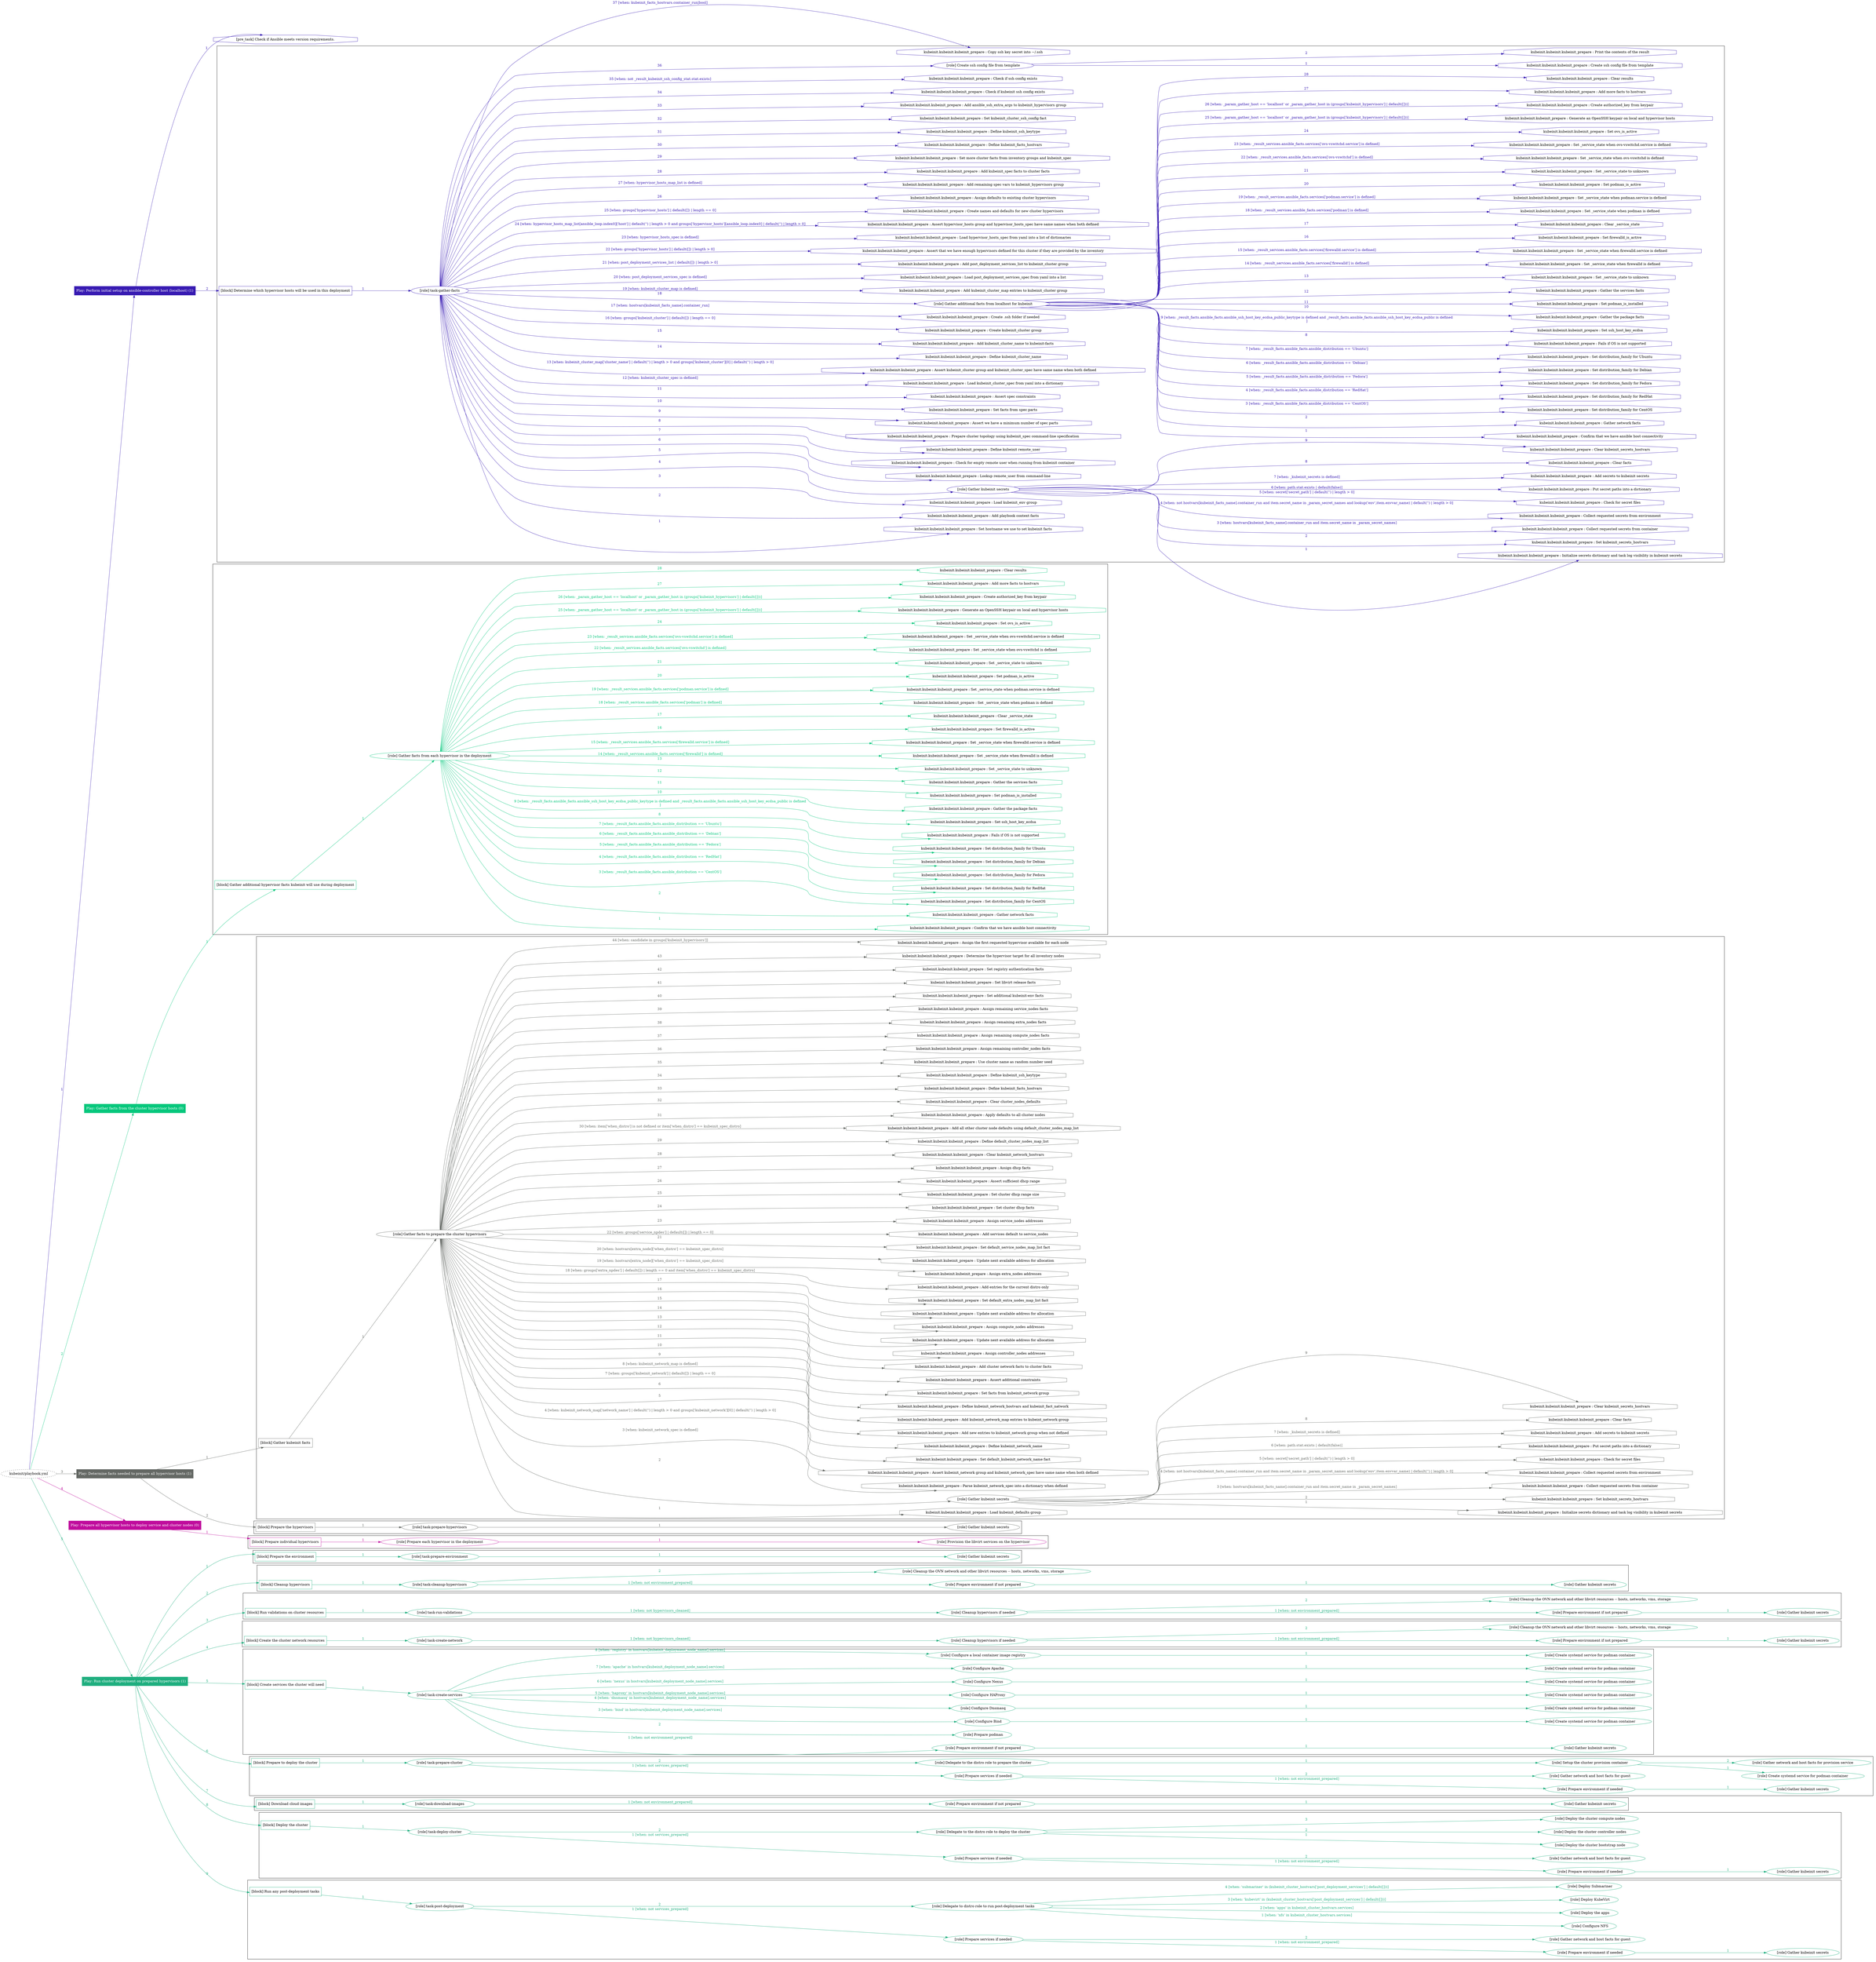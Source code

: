 digraph {
	graph [concentrate=true ordering=in rankdir=LR ratio=fill]
	edge [esep=5 sep=10]
	"kubeinit/playbook.yml" [URL="/home/runner/work/kubeinit/kubeinit/kubeinit/playbook.yml" id=playbook_f6656d5d style=dotted]
	"kubeinit/playbook.yml" -> play_5375e068 [label="1 " color="#371ab2" fontcolor="#371ab2" id=edge_5f16a943 labeltooltip="1 " tooltip="1 "]
	subgraph "Play: Perform initial setup on ansible-controller host (localhost) (1)" {
		play_5375e068 [label="Play: Perform initial setup on ansible-controller host (localhost) (1)" URL="/home/runner/work/kubeinit/kubeinit/kubeinit/playbook.yml" color="#371ab2" fontcolor="#ffffff" id=play_5375e068 shape=box style=filled tooltip=localhost]
		pre_task_d5dbc76a [label="[pre_task] Check if Ansible meets version requirements." URL="/home/runner/work/kubeinit/kubeinit/kubeinit/playbook.yml" color="#371ab2" id=pre_task_d5dbc76a shape=octagon tooltip="Check if Ansible meets version requirements."]
		play_5375e068 -> pre_task_d5dbc76a [label="1 " color="#371ab2" fontcolor="#371ab2" id=edge_cb554f42 labeltooltip="1 " tooltip="1 "]
		play_5375e068 -> block_7992dce1 [label=2 color="#371ab2" fontcolor="#371ab2" id=edge_0d6388a5 labeltooltip=2 tooltip=2]
		subgraph cluster_block_7992dce1 {
			block_7992dce1 [label="[block] Determine which hypervisor hosts will be used in this deployment" URL="/home/runner/work/kubeinit/kubeinit/kubeinit/playbook.yml" color="#371ab2" id=block_7992dce1 labeltooltip="Determine which hypervisor hosts will be used in this deployment" shape=box tooltip="Determine which hypervisor hosts will be used in this deployment"]
			block_7992dce1 -> role_ab6c0305 [label="1 " color="#371ab2" fontcolor="#371ab2" id=edge_a5a2eaeb labeltooltip="1 " tooltip="1 "]
			subgraph "task-gather-facts" {
				role_ab6c0305 [label="[role] task-gather-facts" URL="/home/runner/work/kubeinit/kubeinit/kubeinit/playbook.yml" color="#371ab2" id=role_ab6c0305 tooltip="task-gather-facts"]
				task_2a110eda [label="kubeinit.kubeinit.kubeinit_prepare : Set hostname we use to set kubeinit facts" URL="/home/runner/.ansible/collections/ansible_collections/kubeinit/kubeinit/roles/kubeinit_prepare/tasks/build_hypervisors_group.yml" color="#371ab2" id=task_2a110eda shape=octagon tooltip="kubeinit.kubeinit.kubeinit_prepare : Set hostname we use to set kubeinit facts"]
				role_ab6c0305 -> task_2a110eda [label="1 " color="#371ab2" fontcolor="#371ab2" id=edge_adcecb39 labeltooltip="1 " tooltip="1 "]
				task_f779631c [label="kubeinit.kubeinit.kubeinit_prepare : Add playbook context facts" URL="/home/runner/.ansible/collections/ansible_collections/kubeinit/kubeinit/roles/kubeinit_prepare/tasks/build_hypervisors_group.yml" color="#371ab2" id=task_f779631c shape=octagon tooltip="kubeinit.kubeinit.kubeinit_prepare : Add playbook context facts"]
				role_ab6c0305 -> task_f779631c [label="2 " color="#371ab2" fontcolor="#371ab2" id=edge_2ae77e8b labeltooltip="2 " tooltip="2 "]
				task_fd426212 [label="kubeinit.kubeinit.kubeinit_prepare : Load kubeinit_env group" URL="/home/runner/.ansible/collections/ansible_collections/kubeinit/kubeinit/roles/kubeinit_prepare/tasks/build_hypervisors_group.yml" color="#371ab2" id=task_fd426212 shape=octagon tooltip="kubeinit.kubeinit.kubeinit_prepare : Load kubeinit_env group"]
				role_ab6c0305 -> task_fd426212 [label="3 " color="#371ab2" fontcolor="#371ab2" id=edge_37791ef7 labeltooltip="3 " tooltip="3 "]
				role_ab6c0305 -> role_54f48612 [label="4 " color="#371ab2" fontcolor="#371ab2" id=edge_ba081e83 labeltooltip="4 " tooltip="4 "]
				subgraph "Gather kubeinit secrets" {
					role_54f48612 [label="[role] Gather kubeinit secrets" URL="/home/runner/.ansible/collections/ansible_collections/kubeinit/kubeinit/roles/kubeinit_prepare/tasks/build_hypervisors_group.yml" color="#371ab2" id=role_54f48612 tooltip="Gather kubeinit secrets"]
					task_641e722f [label="kubeinit.kubeinit.kubeinit_prepare : Initialize secrets dictionary and task log visibility in kubeinit secrets" URL="/home/runner/.ansible/collections/ansible_collections/kubeinit/kubeinit/roles/kubeinit_prepare/tasks/gather_kubeinit_secrets.yml" color="#371ab2" id=task_641e722f shape=octagon tooltip="kubeinit.kubeinit.kubeinit_prepare : Initialize secrets dictionary and task log visibility in kubeinit secrets"]
					role_54f48612 -> task_641e722f [label="1 " color="#371ab2" fontcolor="#371ab2" id=edge_653dee9d labeltooltip="1 " tooltip="1 "]
					task_a217ab11 [label="kubeinit.kubeinit.kubeinit_prepare : Set kubeinit_secrets_hostvars" URL="/home/runner/.ansible/collections/ansible_collections/kubeinit/kubeinit/roles/kubeinit_prepare/tasks/gather_kubeinit_secrets.yml" color="#371ab2" id=task_a217ab11 shape=octagon tooltip="kubeinit.kubeinit.kubeinit_prepare : Set kubeinit_secrets_hostvars"]
					role_54f48612 -> task_a217ab11 [label="2 " color="#371ab2" fontcolor="#371ab2" id=edge_272f9572 labeltooltip="2 " tooltip="2 "]
					task_607e47c9 [label="kubeinit.kubeinit.kubeinit_prepare : Collect requested secrets from container" URL="/home/runner/.ansible/collections/ansible_collections/kubeinit/kubeinit/roles/kubeinit_prepare/tasks/gather_kubeinit_secrets.yml" color="#371ab2" id=task_607e47c9 shape=octagon tooltip="kubeinit.kubeinit.kubeinit_prepare : Collect requested secrets from container"]
					role_54f48612 -> task_607e47c9 [label="3 [when: hostvars[kubeinit_facts_name].container_run and item.secret_name in _param_secret_names]" color="#371ab2" fontcolor="#371ab2" id=edge_3957e795 labeltooltip="3 [when: hostvars[kubeinit_facts_name].container_run and item.secret_name in _param_secret_names]" tooltip="3 [when: hostvars[kubeinit_facts_name].container_run and item.secret_name in _param_secret_names]"]
					task_5227e715 [label="kubeinit.kubeinit.kubeinit_prepare : Collect requested secrets from environment" URL="/home/runner/.ansible/collections/ansible_collections/kubeinit/kubeinit/roles/kubeinit_prepare/tasks/gather_kubeinit_secrets.yml" color="#371ab2" id=task_5227e715 shape=octagon tooltip="kubeinit.kubeinit.kubeinit_prepare : Collect requested secrets from environment"]
					role_54f48612 -> task_5227e715 [label="4 [when: not hostvars[kubeinit_facts_name].container_run and item.secret_name in _param_secret_names and lookup('env',item.envvar_name) | default('') | length > 0]" color="#371ab2" fontcolor="#371ab2" id=edge_ce271ce9 labeltooltip="4 [when: not hostvars[kubeinit_facts_name].container_run and item.secret_name in _param_secret_names and lookup('env',item.envvar_name) | default('') | length > 0]" tooltip="4 [when: not hostvars[kubeinit_facts_name].container_run and item.secret_name in _param_secret_names and lookup('env',item.envvar_name) | default('') | length > 0]"]
					task_8438109e [label="kubeinit.kubeinit.kubeinit_prepare : Check for secret files" URL="/home/runner/.ansible/collections/ansible_collections/kubeinit/kubeinit/roles/kubeinit_prepare/tasks/gather_kubeinit_secrets.yml" color="#371ab2" id=task_8438109e shape=octagon tooltip="kubeinit.kubeinit.kubeinit_prepare : Check for secret files"]
					role_54f48612 -> task_8438109e [label="5 [when: secret['secret_path'] | default('') | length > 0]" color="#371ab2" fontcolor="#371ab2" id=edge_adc25cfb labeltooltip="5 [when: secret['secret_path'] | default('') | length > 0]" tooltip="5 [when: secret['secret_path'] | default('') | length > 0]"]
					task_14bb3edd [label="kubeinit.kubeinit.kubeinit_prepare : Put secret paths into a dictionary" URL="/home/runner/.ansible/collections/ansible_collections/kubeinit/kubeinit/roles/kubeinit_prepare/tasks/gather_kubeinit_secrets.yml" color="#371ab2" id=task_14bb3edd shape=octagon tooltip="kubeinit.kubeinit.kubeinit_prepare : Put secret paths into a dictionary"]
					role_54f48612 -> task_14bb3edd [label="6 [when: path.stat.exists | default(false)]" color="#371ab2" fontcolor="#371ab2" id=edge_535df5ac labeltooltip="6 [when: path.stat.exists | default(false)]" tooltip="6 [when: path.stat.exists | default(false)]"]
					task_b233168c [label="kubeinit.kubeinit.kubeinit_prepare : Add secrets to kubeinit secrets" URL="/home/runner/.ansible/collections/ansible_collections/kubeinit/kubeinit/roles/kubeinit_prepare/tasks/gather_kubeinit_secrets.yml" color="#371ab2" id=task_b233168c shape=octagon tooltip="kubeinit.kubeinit.kubeinit_prepare : Add secrets to kubeinit secrets"]
					role_54f48612 -> task_b233168c [label="7 [when: _kubeinit_secrets is defined]" color="#371ab2" fontcolor="#371ab2" id=edge_9b079771 labeltooltip="7 [when: _kubeinit_secrets is defined]" tooltip="7 [when: _kubeinit_secrets is defined]"]
					task_37d16931 [label="kubeinit.kubeinit.kubeinit_prepare : Clear facts" URL="/home/runner/.ansible/collections/ansible_collections/kubeinit/kubeinit/roles/kubeinit_prepare/tasks/gather_kubeinit_secrets.yml" color="#371ab2" id=task_37d16931 shape=octagon tooltip="kubeinit.kubeinit.kubeinit_prepare : Clear facts"]
					role_54f48612 -> task_37d16931 [label="8 " color="#371ab2" fontcolor="#371ab2" id=edge_9c58fb6f labeltooltip="8 " tooltip="8 "]
					task_b4083d43 [label="kubeinit.kubeinit.kubeinit_prepare : Clear kubeinit_secrets_hostvars" URL="/home/runner/.ansible/collections/ansible_collections/kubeinit/kubeinit/roles/kubeinit_prepare/tasks/gather_kubeinit_secrets.yml" color="#371ab2" id=task_b4083d43 shape=octagon tooltip="kubeinit.kubeinit.kubeinit_prepare : Clear kubeinit_secrets_hostvars"]
					role_54f48612 -> task_b4083d43 [label="9 " color="#371ab2" fontcolor="#371ab2" id=edge_5e775257 labeltooltip="9 " tooltip="9 "]
				}
				task_be321752 [label="kubeinit.kubeinit.kubeinit_prepare : Lookup remote_user from command-line" URL="/home/runner/.ansible/collections/ansible_collections/kubeinit/kubeinit/roles/kubeinit_prepare/tasks/build_hypervisors_group.yml" color="#371ab2" id=task_be321752 shape=octagon tooltip="kubeinit.kubeinit.kubeinit_prepare : Lookup remote_user from command-line"]
				role_ab6c0305 -> task_be321752 [label="5 " color="#371ab2" fontcolor="#371ab2" id=edge_91e11754 labeltooltip="5 " tooltip="5 "]
				task_07f14336 [label="kubeinit.kubeinit.kubeinit_prepare : Check for empty remote user when running from kubeinit container" URL="/home/runner/.ansible/collections/ansible_collections/kubeinit/kubeinit/roles/kubeinit_prepare/tasks/build_hypervisors_group.yml" color="#371ab2" id=task_07f14336 shape=octagon tooltip="kubeinit.kubeinit.kubeinit_prepare : Check for empty remote user when running from kubeinit container"]
				role_ab6c0305 -> task_07f14336 [label="6 " color="#371ab2" fontcolor="#371ab2" id=edge_996a3a36 labeltooltip="6 " tooltip="6 "]
				task_d24fd2b5 [label="kubeinit.kubeinit.kubeinit_prepare : Define kubeinit remote_user" URL="/home/runner/.ansible/collections/ansible_collections/kubeinit/kubeinit/roles/kubeinit_prepare/tasks/build_hypervisors_group.yml" color="#371ab2" id=task_d24fd2b5 shape=octagon tooltip="kubeinit.kubeinit.kubeinit_prepare : Define kubeinit remote_user"]
				role_ab6c0305 -> task_d24fd2b5 [label="7 " color="#371ab2" fontcolor="#371ab2" id=edge_150724a8 labeltooltip="7 " tooltip="7 "]
				task_201fd99f [label="kubeinit.kubeinit.kubeinit_prepare : Prepare cluster topology using kubeinit_spec command-line specification" URL="/home/runner/.ansible/collections/ansible_collections/kubeinit/kubeinit/roles/kubeinit_prepare/tasks/build_hypervisors_group.yml" color="#371ab2" id=task_201fd99f shape=octagon tooltip="kubeinit.kubeinit.kubeinit_prepare : Prepare cluster topology using kubeinit_spec command-line specification"]
				role_ab6c0305 -> task_201fd99f [label="8 " color="#371ab2" fontcolor="#371ab2" id=edge_232a02f9 labeltooltip="8 " tooltip="8 "]
				task_e1835b4b [label="kubeinit.kubeinit.kubeinit_prepare : Assert we have a minimum number of spec parts" URL="/home/runner/.ansible/collections/ansible_collections/kubeinit/kubeinit/roles/kubeinit_prepare/tasks/build_hypervisors_group.yml" color="#371ab2" id=task_e1835b4b shape=octagon tooltip="kubeinit.kubeinit.kubeinit_prepare : Assert we have a minimum number of spec parts"]
				role_ab6c0305 -> task_e1835b4b [label="9 " color="#371ab2" fontcolor="#371ab2" id=edge_08220d60 labeltooltip="9 " tooltip="9 "]
				task_af2e872d [label="kubeinit.kubeinit.kubeinit_prepare : Set facts from spec parts" URL="/home/runner/.ansible/collections/ansible_collections/kubeinit/kubeinit/roles/kubeinit_prepare/tasks/build_hypervisors_group.yml" color="#371ab2" id=task_af2e872d shape=octagon tooltip="kubeinit.kubeinit.kubeinit_prepare : Set facts from spec parts"]
				role_ab6c0305 -> task_af2e872d [label="10 " color="#371ab2" fontcolor="#371ab2" id=edge_83f8f426 labeltooltip="10 " tooltip="10 "]
				task_6642e31d [label="kubeinit.kubeinit.kubeinit_prepare : Assert spec constraints" URL="/home/runner/.ansible/collections/ansible_collections/kubeinit/kubeinit/roles/kubeinit_prepare/tasks/build_hypervisors_group.yml" color="#371ab2" id=task_6642e31d shape=octagon tooltip="kubeinit.kubeinit.kubeinit_prepare : Assert spec constraints"]
				role_ab6c0305 -> task_6642e31d [label="11 " color="#371ab2" fontcolor="#371ab2" id=edge_d379cb41 labeltooltip="11 " tooltip="11 "]
				task_693308e5 [label="kubeinit.kubeinit.kubeinit_prepare : Load kubeinit_cluster_spec from yaml into a dictionary" URL="/home/runner/.ansible/collections/ansible_collections/kubeinit/kubeinit/roles/kubeinit_prepare/tasks/build_hypervisors_group.yml" color="#371ab2" id=task_693308e5 shape=octagon tooltip="kubeinit.kubeinit.kubeinit_prepare : Load kubeinit_cluster_spec from yaml into a dictionary"]
				role_ab6c0305 -> task_693308e5 [label="12 [when: kubeinit_cluster_spec is defined]" color="#371ab2" fontcolor="#371ab2" id=edge_4d1ea8d9 labeltooltip="12 [when: kubeinit_cluster_spec is defined]" tooltip="12 [when: kubeinit_cluster_spec is defined]"]
				task_afbbc162 [label="kubeinit.kubeinit.kubeinit_prepare : Assert kubeinit_cluster group and kubeinit_cluster_spec have same name when both defined" URL="/home/runner/.ansible/collections/ansible_collections/kubeinit/kubeinit/roles/kubeinit_prepare/tasks/build_hypervisors_group.yml" color="#371ab2" id=task_afbbc162 shape=octagon tooltip="kubeinit.kubeinit.kubeinit_prepare : Assert kubeinit_cluster group and kubeinit_cluster_spec have same name when both defined"]
				role_ab6c0305 -> task_afbbc162 [label="13 [when: kubeinit_cluster_map['cluster_name'] | default('') | length > 0 and groups['kubeinit_cluster'][0] | default('') | length > 0]" color="#371ab2" fontcolor="#371ab2" id=edge_0c4dea5c labeltooltip="13 [when: kubeinit_cluster_map['cluster_name'] | default('') | length > 0 and groups['kubeinit_cluster'][0] | default('') | length > 0]" tooltip="13 [when: kubeinit_cluster_map['cluster_name'] | default('') | length > 0 and groups['kubeinit_cluster'][0] | default('') | length > 0]"]
				task_a4666f7e [label="kubeinit.kubeinit.kubeinit_prepare : Define kubeinit_cluster_name" URL="/home/runner/.ansible/collections/ansible_collections/kubeinit/kubeinit/roles/kubeinit_prepare/tasks/build_hypervisors_group.yml" color="#371ab2" id=task_a4666f7e shape=octagon tooltip="kubeinit.kubeinit.kubeinit_prepare : Define kubeinit_cluster_name"]
				role_ab6c0305 -> task_a4666f7e [label="14 " color="#371ab2" fontcolor="#371ab2" id=edge_29d47674 labeltooltip="14 " tooltip="14 "]
				task_c115807d [label="kubeinit.kubeinit.kubeinit_prepare : Add kubeinit_cluster_name to kubeinit-facts" URL="/home/runner/.ansible/collections/ansible_collections/kubeinit/kubeinit/roles/kubeinit_prepare/tasks/build_hypervisors_group.yml" color="#371ab2" id=task_c115807d shape=octagon tooltip="kubeinit.kubeinit.kubeinit_prepare : Add kubeinit_cluster_name to kubeinit-facts"]
				role_ab6c0305 -> task_c115807d [label="15 " color="#371ab2" fontcolor="#371ab2" id=edge_524c8f17 labeltooltip="15 " tooltip="15 "]
				task_7e5657c7 [label="kubeinit.kubeinit.kubeinit_prepare : Create kubeinit_cluster group" URL="/home/runner/.ansible/collections/ansible_collections/kubeinit/kubeinit/roles/kubeinit_prepare/tasks/build_hypervisors_group.yml" color="#371ab2" id=task_7e5657c7 shape=octagon tooltip="kubeinit.kubeinit.kubeinit_prepare : Create kubeinit_cluster group"]
				role_ab6c0305 -> task_7e5657c7 [label="16 [when: groups['kubeinit_cluster'] | default([]) | length == 0]" color="#371ab2" fontcolor="#371ab2" id=edge_94e7dd2f labeltooltip="16 [when: groups['kubeinit_cluster'] | default([]) | length == 0]" tooltip="16 [when: groups['kubeinit_cluster'] | default([]) | length == 0]"]
				task_b9ec71f5 [label="kubeinit.kubeinit.kubeinit_prepare : Create .ssh folder if needed" URL="/home/runner/.ansible/collections/ansible_collections/kubeinit/kubeinit/roles/kubeinit_prepare/tasks/build_hypervisors_group.yml" color="#371ab2" id=task_b9ec71f5 shape=octagon tooltip="kubeinit.kubeinit.kubeinit_prepare : Create .ssh folder if needed"]
				role_ab6c0305 -> task_b9ec71f5 [label="17 [when: hostvars[kubeinit_facts_name].container_run]" color="#371ab2" fontcolor="#371ab2" id=edge_5fce2040 labeltooltip="17 [when: hostvars[kubeinit_facts_name].container_run]" tooltip="17 [when: hostvars[kubeinit_facts_name].container_run]"]
				role_ab6c0305 -> role_b596e78e [label="18 " color="#371ab2" fontcolor="#371ab2" id=edge_ab33e72a labeltooltip="18 " tooltip="18 "]
				subgraph "Gather additional facts from localhost for kubeinit" {
					role_b596e78e [label="[role] Gather additional facts from localhost for kubeinit" URL="/home/runner/.ansible/collections/ansible_collections/kubeinit/kubeinit/roles/kubeinit_prepare/tasks/build_hypervisors_group.yml" color="#371ab2" id=role_b596e78e tooltip="Gather additional facts from localhost for kubeinit"]
					task_3a82d420 [label="kubeinit.kubeinit.kubeinit_prepare : Confirm that we have ansible host connectivity" URL="/home/runner/.ansible/collections/ansible_collections/kubeinit/kubeinit/roles/kubeinit_prepare/tasks/gather_host_facts.yml" color="#371ab2" id=task_3a82d420 shape=octagon tooltip="kubeinit.kubeinit.kubeinit_prepare : Confirm that we have ansible host connectivity"]
					role_b596e78e -> task_3a82d420 [label="1 " color="#371ab2" fontcolor="#371ab2" id=edge_57ec85ee labeltooltip="1 " tooltip="1 "]
					task_d60512fc [label="kubeinit.kubeinit.kubeinit_prepare : Gather network facts" URL="/home/runner/.ansible/collections/ansible_collections/kubeinit/kubeinit/roles/kubeinit_prepare/tasks/gather_host_facts.yml" color="#371ab2" id=task_d60512fc shape=octagon tooltip="kubeinit.kubeinit.kubeinit_prepare : Gather network facts"]
					role_b596e78e -> task_d60512fc [label="2 " color="#371ab2" fontcolor="#371ab2" id=edge_46e2e7f2 labeltooltip="2 " tooltip="2 "]
					task_275bf54f [label="kubeinit.kubeinit.kubeinit_prepare : Set distribution_family for CentOS" URL="/home/runner/.ansible/collections/ansible_collections/kubeinit/kubeinit/roles/kubeinit_prepare/tasks/gather_host_facts.yml" color="#371ab2" id=task_275bf54f shape=octagon tooltip="kubeinit.kubeinit.kubeinit_prepare : Set distribution_family for CentOS"]
					role_b596e78e -> task_275bf54f [label="3 [when: _result_facts.ansible_facts.ansible_distribution == 'CentOS']" color="#371ab2" fontcolor="#371ab2" id=edge_be2eb093 labeltooltip="3 [when: _result_facts.ansible_facts.ansible_distribution == 'CentOS']" tooltip="3 [when: _result_facts.ansible_facts.ansible_distribution == 'CentOS']"]
					task_f820cfb8 [label="kubeinit.kubeinit.kubeinit_prepare : Set distribution_family for RedHat" URL="/home/runner/.ansible/collections/ansible_collections/kubeinit/kubeinit/roles/kubeinit_prepare/tasks/gather_host_facts.yml" color="#371ab2" id=task_f820cfb8 shape=octagon tooltip="kubeinit.kubeinit.kubeinit_prepare : Set distribution_family for RedHat"]
					role_b596e78e -> task_f820cfb8 [label="4 [when: _result_facts.ansible_facts.ansible_distribution == 'RedHat']" color="#371ab2" fontcolor="#371ab2" id=edge_8bd10248 labeltooltip="4 [when: _result_facts.ansible_facts.ansible_distribution == 'RedHat']" tooltip="4 [when: _result_facts.ansible_facts.ansible_distribution == 'RedHat']"]
					task_41911366 [label="kubeinit.kubeinit.kubeinit_prepare : Set distribution_family for Fedora" URL="/home/runner/.ansible/collections/ansible_collections/kubeinit/kubeinit/roles/kubeinit_prepare/tasks/gather_host_facts.yml" color="#371ab2" id=task_41911366 shape=octagon tooltip="kubeinit.kubeinit.kubeinit_prepare : Set distribution_family for Fedora"]
					role_b596e78e -> task_41911366 [label="5 [when: _result_facts.ansible_facts.ansible_distribution == 'Fedora']" color="#371ab2" fontcolor="#371ab2" id=edge_2825fec3 labeltooltip="5 [when: _result_facts.ansible_facts.ansible_distribution == 'Fedora']" tooltip="5 [when: _result_facts.ansible_facts.ansible_distribution == 'Fedora']"]
					task_f36f5851 [label="kubeinit.kubeinit.kubeinit_prepare : Set distribution_family for Debian" URL="/home/runner/.ansible/collections/ansible_collections/kubeinit/kubeinit/roles/kubeinit_prepare/tasks/gather_host_facts.yml" color="#371ab2" id=task_f36f5851 shape=octagon tooltip="kubeinit.kubeinit.kubeinit_prepare : Set distribution_family for Debian"]
					role_b596e78e -> task_f36f5851 [label="6 [when: _result_facts.ansible_facts.ansible_distribution == 'Debian']" color="#371ab2" fontcolor="#371ab2" id=edge_6b3a2d91 labeltooltip="6 [when: _result_facts.ansible_facts.ansible_distribution == 'Debian']" tooltip="6 [when: _result_facts.ansible_facts.ansible_distribution == 'Debian']"]
					task_e2412a81 [label="kubeinit.kubeinit.kubeinit_prepare : Set distribution_family for Ubuntu" URL="/home/runner/.ansible/collections/ansible_collections/kubeinit/kubeinit/roles/kubeinit_prepare/tasks/gather_host_facts.yml" color="#371ab2" id=task_e2412a81 shape=octagon tooltip="kubeinit.kubeinit.kubeinit_prepare : Set distribution_family for Ubuntu"]
					role_b596e78e -> task_e2412a81 [label="7 [when: _result_facts.ansible_facts.ansible_distribution == 'Ubuntu']" color="#371ab2" fontcolor="#371ab2" id=edge_841415de labeltooltip="7 [when: _result_facts.ansible_facts.ansible_distribution == 'Ubuntu']" tooltip="7 [when: _result_facts.ansible_facts.ansible_distribution == 'Ubuntu']"]
					task_336bacc1 [label="kubeinit.kubeinit.kubeinit_prepare : Fails if OS is not supported" URL="/home/runner/.ansible/collections/ansible_collections/kubeinit/kubeinit/roles/kubeinit_prepare/tasks/gather_host_facts.yml" color="#371ab2" id=task_336bacc1 shape=octagon tooltip="kubeinit.kubeinit.kubeinit_prepare : Fails if OS is not supported"]
					role_b596e78e -> task_336bacc1 [label="8 " color="#371ab2" fontcolor="#371ab2" id=edge_adb6baa2 labeltooltip="8 " tooltip="8 "]
					task_5ddb2457 [label="kubeinit.kubeinit.kubeinit_prepare : Set ssh_host_key_ecdsa" URL="/home/runner/.ansible/collections/ansible_collections/kubeinit/kubeinit/roles/kubeinit_prepare/tasks/gather_host_facts.yml" color="#371ab2" id=task_5ddb2457 shape=octagon tooltip="kubeinit.kubeinit.kubeinit_prepare : Set ssh_host_key_ecdsa"]
					role_b596e78e -> task_5ddb2457 [label="9 [when: _result_facts.ansible_facts.ansible_ssh_host_key_ecdsa_public_keytype is defined and _result_facts.ansible_facts.ansible_ssh_host_key_ecdsa_public is defined
]" color="#371ab2" fontcolor="#371ab2" id=edge_b5f717a9 labeltooltip="9 [when: _result_facts.ansible_facts.ansible_ssh_host_key_ecdsa_public_keytype is defined and _result_facts.ansible_facts.ansible_ssh_host_key_ecdsa_public is defined
]" tooltip="9 [when: _result_facts.ansible_facts.ansible_ssh_host_key_ecdsa_public_keytype is defined and _result_facts.ansible_facts.ansible_ssh_host_key_ecdsa_public is defined
]"]
					task_137a9f23 [label="kubeinit.kubeinit.kubeinit_prepare : Gather the package facts" URL="/home/runner/.ansible/collections/ansible_collections/kubeinit/kubeinit/roles/kubeinit_prepare/tasks/gather_host_facts.yml" color="#371ab2" id=task_137a9f23 shape=octagon tooltip="kubeinit.kubeinit.kubeinit_prepare : Gather the package facts"]
					role_b596e78e -> task_137a9f23 [label="10 " color="#371ab2" fontcolor="#371ab2" id=edge_9dca1035 labeltooltip="10 " tooltip="10 "]
					task_38f7b428 [label="kubeinit.kubeinit.kubeinit_prepare : Set podman_is_installed" URL="/home/runner/.ansible/collections/ansible_collections/kubeinit/kubeinit/roles/kubeinit_prepare/tasks/gather_host_facts.yml" color="#371ab2" id=task_38f7b428 shape=octagon tooltip="kubeinit.kubeinit.kubeinit_prepare : Set podman_is_installed"]
					role_b596e78e -> task_38f7b428 [label="11 " color="#371ab2" fontcolor="#371ab2" id=edge_af95278c labeltooltip="11 " tooltip="11 "]
					task_13e08074 [label="kubeinit.kubeinit.kubeinit_prepare : Gather the services facts" URL="/home/runner/.ansible/collections/ansible_collections/kubeinit/kubeinit/roles/kubeinit_prepare/tasks/gather_host_facts.yml" color="#371ab2" id=task_13e08074 shape=octagon tooltip="kubeinit.kubeinit.kubeinit_prepare : Gather the services facts"]
					role_b596e78e -> task_13e08074 [label="12 " color="#371ab2" fontcolor="#371ab2" id=edge_611c9291 labeltooltip="12 " tooltip="12 "]
					task_609b1047 [label="kubeinit.kubeinit.kubeinit_prepare : Set _service_state to unknown" URL="/home/runner/.ansible/collections/ansible_collections/kubeinit/kubeinit/roles/kubeinit_prepare/tasks/gather_host_facts.yml" color="#371ab2" id=task_609b1047 shape=octagon tooltip="kubeinit.kubeinit.kubeinit_prepare : Set _service_state to unknown"]
					role_b596e78e -> task_609b1047 [label="13 " color="#371ab2" fontcolor="#371ab2" id=edge_8f99b1d8 labeltooltip="13 " tooltip="13 "]
					task_e4018077 [label="kubeinit.kubeinit.kubeinit_prepare : Set _service_state when firewalld is defined" URL="/home/runner/.ansible/collections/ansible_collections/kubeinit/kubeinit/roles/kubeinit_prepare/tasks/gather_host_facts.yml" color="#371ab2" id=task_e4018077 shape=octagon tooltip="kubeinit.kubeinit.kubeinit_prepare : Set _service_state when firewalld is defined"]
					role_b596e78e -> task_e4018077 [label="14 [when: _result_services.ansible_facts.services['firewalld'] is defined]" color="#371ab2" fontcolor="#371ab2" id=edge_3fb972a0 labeltooltip="14 [when: _result_services.ansible_facts.services['firewalld'] is defined]" tooltip="14 [when: _result_services.ansible_facts.services['firewalld'] is defined]"]
					task_e5f51aed [label="kubeinit.kubeinit.kubeinit_prepare : Set _service_state when firewalld.service is defined" URL="/home/runner/.ansible/collections/ansible_collections/kubeinit/kubeinit/roles/kubeinit_prepare/tasks/gather_host_facts.yml" color="#371ab2" id=task_e5f51aed shape=octagon tooltip="kubeinit.kubeinit.kubeinit_prepare : Set _service_state when firewalld.service is defined"]
					role_b596e78e -> task_e5f51aed [label="15 [when: _result_services.ansible_facts.services['firewalld.service'] is defined]" color="#371ab2" fontcolor="#371ab2" id=edge_1a786c07 labeltooltip="15 [when: _result_services.ansible_facts.services['firewalld.service'] is defined]" tooltip="15 [when: _result_services.ansible_facts.services['firewalld.service'] is defined]"]
					task_da9d36ae [label="kubeinit.kubeinit.kubeinit_prepare : Set firewalld_is_active" URL="/home/runner/.ansible/collections/ansible_collections/kubeinit/kubeinit/roles/kubeinit_prepare/tasks/gather_host_facts.yml" color="#371ab2" id=task_da9d36ae shape=octagon tooltip="kubeinit.kubeinit.kubeinit_prepare : Set firewalld_is_active"]
					role_b596e78e -> task_da9d36ae [label="16 " color="#371ab2" fontcolor="#371ab2" id=edge_7616bae2 labeltooltip="16 " tooltip="16 "]
					task_4427c4cd [label="kubeinit.kubeinit.kubeinit_prepare : Clear _service_state" URL="/home/runner/.ansible/collections/ansible_collections/kubeinit/kubeinit/roles/kubeinit_prepare/tasks/gather_host_facts.yml" color="#371ab2" id=task_4427c4cd shape=octagon tooltip="kubeinit.kubeinit.kubeinit_prepare : Clear _service_state"]
					role_b596e78e -> task_4427c4cd [label="17 " color="#371ab2" fontcolor="#371ab2" id=edge_05f4e474 labeltooltip="17 " tooltip="17 "]
					task_48381968 [label="kubeinit.kubeinit.kubeinit_prepare : Set _service_state when podman is defined" URL="/home/runner/.ansible/collections/ansible_collections/kubeinit/kubeinit/roles/kubeinit_prepare/tasks/gather_host_facts.yml" color="#371ab2" id=task_48381968 shape=octagon tooltip="kubeinit.kubeinit.kubeinit_prepare : Set _service_state when podman is defined"]
					role_b596e78e -> task_48381968 [label="18 [when: _result_services.ansible_facts.services['podman'] is defined]" color="#371ab2" fontcolor="#371ab2" id=edge_8015e237 labeltooltip="18 [when: _result_services.ansible_facts.services['podman'] is defined]" tooltip="18 [when: _result_services.ansible_facts.services['podman'] is defined]"]
					task_59ca7084 [label="kubeinit.kubeinit.kubeinit_prepare : Set _service_state when podman.service is defined" URL="/home/runner/.ansible/collections/ansible_collections/kubeinit/kubeinit/roles/kubeinit_prepare/tasks/gather_host_facts.yml" color="#371ab2" id=task_59ca7084 shape=octagon tooltip="kubeinit.kubeinit.kubeinit_prepare : Set _service_state when podman.service is defined"]
					role_b596e78e -> task_59ca7084 [label="19 [when: _result_services.ansible_facts.services['podman.service'] is defined]" color="#371ab2" fontcolor="#371ab2" id=edge_2ca32049 labeltooltip="19 [when: _result_services.ansible_facts.services['podman.service'] is defined]" tooltip="19 [when: _result_services.ansible_facts.services['podman.service'] is defined]"]
					task_e117f713 [label="kubeinit.kubeinit.kubeinit_prepare : Set podman_is_active" URL="/home/runner/.ansible/collections/ansible_collections/kubeinit/kubeinit/roles/kubeinit_prepare/tasks/gather_host_facts.yml" color="#371ab2" id=task_e117f713 shape=octagon tooltip="kubeinit.kubeinit.kubeinit_prepare : Set podman_is_active"]
					role_b596e78e -> task_e117f713 [label="20 " color="#371ab2" fontcolor="#371ab2" id=edge_d48f58cd labeltooltip="20 " tooltip="20 "]
					task_d9703b63 [label="kubeinit.kubeinit.kubeinit_prepare : Set _service_state to unknown" URL="/home/runner/.ansible/collections/ansible_collections/kubeinit/kubeinit/roles/kubeinit_prepare/tasks/gather_host_facts.yml" color="#371ab2" id=task_d9703b63 shape=octagon tooltip="kubeinit.kubeinit.kubeinit_prepare : Set _service_state to unknown"]
					role_b596e78e -> task_d9703b63 [label="21 " color="#371ab2" fontcolor="#371ab2" id=edge_3a1b19c8 labeltooltip="21 " tooltip="21 "]
					task_fa248005 [label="kubeinit.kubeinit.kubeinit_prepare : Set _service_state when ovs-vswitchd is defined" URL="/home/runner/.ansible/collections/ansible_collections/kubeinit/kubeinit/roles/kubeinit_prepare/tasks/gather_host_facts.yml" color="#371ab2" id=task_fa248005 shape=octagon tooltip="kubeinit.kubeinit.kubeinit_prepare : Set _service_state when ovs-vswitchd is defined"]
					role_b596e78e -> task_fa248005 [label="22 [when: _result_services.ansible_facts.services['ovs-vswitchd'] is defined]" color="#371ab2" fontcolor="#371ab2" id=edge_22bbca43 labeltooltip="22 [when: _result_services.ansible_facts.services['ovs-vswitchd'] is defined]" tooltip="22 [when: _result_services.ansible_facts.services['ovs-vswitchd'] is defined]"]
					task_e1db8fee [label="kubeinit.kubeinit.kubeinit_prepare : Set _service_state when ovs-vswitchd.service is defined" URL="/home/runner/.ansible/collections/ansible_collections/kubeinit/kubeinit/roles/kubeinit_prepare/tasks/gather_host_facts.yml" color="#371ab2" id=task_e1db8fee shape=octagon tooltip="kubeinit.kubeinit.kubeinit_prepare : Set _service_state when ovs-vswitchd.service is defined"]
					role_b596e78e -> task_e1db8fee [label="23 [when: _result_services.ansible_facts.services['ovs-vswitchd.service'] is defined]" color="#371ab2" fontcolor="#371ab2" id=edge_14573e3b labeltooltip="23 [when: _result_services.ansible_facts.services['ovs-vswitchd.service'] is defined]" tooltip="23 [when: _result_services.ansible_facts.services['ovs-vswitchd.service'] is defined]"]
					task_17791a2d [label="kubeinit.kubeinit.kubeinit_prepare : Set ovs_is_active" URL="/home/runner/.ansible/collections/ansible_collections/kubeinit/kubeinit/roles/kubeinit_prepare/tasks/gather_host_facts.yml" color="#371ab2" id=task_17791a2d shape=octagon tooltip="kubeinit.kubeinit.kubeinit_prepare : Set ovs_is_active"]
					role_b596e78e -> task_17791a2d [label="24 " color="#371ab2" fontcolor="#371ab2" id=edge_1ca90010 labeltooltip="24 " tooltip="24 "]
					task_a6282eb9 [label="kubeinit.kubeinit.kubeinit_prepare : Generate an OpenSSH keypair on local and hypervisor hosts" URL="/home/runner/.ansible/collections/ansible_collections/kubeinit/kubeinit/roles/kubeinit_prepare/tasks/gather_host_facts.yml" color="#371ab2" id=task_a6282eb9 shape=octagon tooltip="kubeinit.kubeinit.kubeinit_prepare : Generate an OpenSSH keypair on local and hypervisor hosts"]
					role_b596e78e -> task_a6282eb9 [label="25 [when: _param_gather_host == 'localhost' or _param_gather_host in (groups['kubeinit_hypervisors'] | default([]))]" color="#371ab2" fontcolor="#371ab2" id=edge_9936f411 labeltooltip="25 [when: _param_gather_host == 'localhost' or _param_gather_host in (groups['kubeinit_hypervisors'] | default([]))]" tooltip="25 [when: _param_gather_host == 'localhost' or _param_gather_host in (groups['kubeinit_hypervisors'] | default([]))]"]
					task_beafb38e [label="kubeinit.kubeinit.kubeinit_prepare : Create authorized_key from keypair" URL="/home/runner/.ansible/collections/ansible_collections/kubeinit/kubeinit/roles/kubeinit_prepare/tasks/gather_host_facts.yml" color="#371ab2" id=task_beafb38e shape=octagon tooltip="kubeinit.kubeinit.kubeinit_prepare : Create authorized_key from keypair"]
					role_b596e78e -> task_beafb38e [label="26 [when: _param_gather_host == 'localhost' or _param_gather_host in (groups['kubeinit_hypervisors'] | default([]))]" color="#371ab2" fontcolor="#371ab2" id=edge_a81037cf labeltooltip="26 [when: _param_gather_host == 'localhost' or _param_gather_host in (groups['kubeinit_hypervisors'] | default([]))]" tooltip="26 [when: _param_gather_host == 'localhost' or _param_gather_host in (groups['kubeinit_hypervisors'] | default([]))]"]
					task_bbdf1a1e [label="kubeinit.kubeinit.kubeinit_prepare : Add more facts to hostvars" URL="/home/runner/.ansible/collections/ansible_collections/kubeinit/kubeinit/roles/kubeinit_prepare/tasks/gather_host_facts.yml" color="#371ab2" id=task_bbdf1a1e shape=octagon tooltip="kubeinit.kubeinit.kubeinit_prepare : Add more facts to hostvars"]
					role_b596e78e -> task_bbdf1a1e [label="27 " color="#371ab2" fontcolor="#371ab2" id=edge_79e56a3f labeltooltip="27 " tooltip="27 "]
					task_3e9f7780 [label="kubeinit.kubeinit.kubeinit_prepare : Clear results" URL="/home/runner/.ansible/collections/ansible_collections/kubeinit/kubeinit/roles/kubeinit_prepare/tasks/gather_host_facts.yml" color="#371ab2" id=task_3e9f7780 shape=octagon tooltip="kubeinit.kubeinit.kubeinit_prepare : Clear results"]
					role_b596e78e -> task_3e9f7780 [label="28 " color="#371ab2" fontcolor="#371ab2" id=edge_9e48377f labeltooltip="28 " tooltip="28 "]
				}
				task_cf97ce92 [label="kubeinit.kubeinit.kubeinit_prepare : Add kubeinit_cluster_map entries to kubeinit_cluster group" URL="/home/runner/.ansible/collections/ansible_collections/kubeinit/kubeinit/roles/kubeinit_prepare/tasks/build_hypervisors_group.yml" color="#371ab2" id=task_cf97ce92 shape=octagon tooltip="kubeinit.kubeinit.kubeinit_prepare : Add kubeinit_cluster_map entries to kubeinit_cluster group"]
				role_ab6c0305 -> task_cf97ce92 [label="19 [when: kubeinit_cluster_map is defined]" color="#371ab2" fontcolor="#371ab2" id=edge_966b7493 labeltooltip="19 [when: kubeinit_cluster_map is defined]" tooltip="19 [when: kubeinit_cluster_map is defined]"]
				task_4bbf8a80 [label="kubeinit.kubeinit.kubeinit_prepare : Load post_deployment_services_spec from yaml into a list" URL="/home/runner/.ansible/collections/ansible_collections/kubeinit/kubeinit/roles/kubeinit_prepare/tasks/build_hypervisors_group.yml" color="#371ab2" id=task_4bbf8a80 shape=octagon tooltip="kubeinit.kubeinit.kubeinit_prepare : Load post_deployment_services_spec from yaml into a list"]
				role_ab6c0305 -> task_4bbf8a80 [label="20 [when: post_deployment_services_spec is defined]" color="#371ab2" fontcolor="#371ab2" id=edge_d01de988 labeltooltip="20 [when: post_deployment_services_spec is defined]" tooltip="20 [when: post_deployment_services_spec is defined]"]
				task_7f9bac0c [label="kubeinit.kubeinit.kubeinit_prepare : Add post_deployment_services_list to kubeinit_cluster group" URL="/home/runner/.ansible/collections/ansible_collections/kubeinit/kubeinit/roles/kubeinit_prepare/tasks/build_hypervisors_group.yml" color="#371ab2" id=task_7f9bac0c shape=octagon tooltip="kubeinit.kubeinit.kubeinit_prepare : Add post_deployment_services_list to kubeinit_cluster group"]
				role_ab6c0305 -> task_7f9bac0c [label="21 [when: post_deployment_services_list | default([]) | length > 0]" color="#371ab2" fontcolor="#371ab2" id=edge_2d273291 labeltooltip="21 [when: post_deployment_services_list | default([]) | length > 0]" tooltip="21 [when: post_deployment_services_list | default([]) | length > 0]"]
				task_9b2577ab [label="kubeinit.kubeinit.kubeinit_prepare : Assert that we have enough hypervisors defined for this cluster if they are provided by the inventory" URL="/home/runner/.ansible/collections/ansible_collections/kubeinit/kubeinit/roles/kubeinit_prepare/tasks/build_hypervisors_group.yml" color="#371ab2" id=task_9b2577ab shape=octagon tooltip="kubeinit.kubeinit.kubeinit_prepare : Assert that we have enough hypervisors defined for this cluster if they are provided by the inventory"]
				role_ab6c0305 -> task_9b2577ab [label="22 [when: groups['hypervisor_hosts'] | default([]) | length > 0]" color="#371ab2" fontcolor="#371ab2" id=edge_c3c705d0 labeltooltip="22 [when: groups['hypervisor_hosts'] | default([]) | length > 0]" tooltip="22 [when: groups['hypervisor_hosts'] | default([]) | length > 0]"]
				task_c50afbac [label="kubeinit.kubeinit.kubeinit_prepare : Load hypervisor_hosts_spec from yaml into a list of dictionaries" URL="/home/runner/.ansible/collections/ansible_collections/kubeinit/kubeinit/roles/kubeinit_prepare/tasks/build_hypervisors_group.yml" color="#371ab2" id=task_c50afbac shape=octagon tooltip="kubeinit.kubeinit.kubeinit_prepare : Load hypervisor_hosts_spec from yaml into a list of dictionaries"]
				role_ab6c0305 -> task_c50afbac [label="23 [when: hypervisor_hosts_spec is defined]" color="#371ab2" fontcolor="#371ab2" id=edge_69b9b612 labeltooltip="23 [when: hypervisor_hosts_spec is defined]" tooltip="23 [when: hypervisor_hosts_spec is defined]"]
				task_91619aa7 [label="kubeinit.kubeinit.kubeinit_prepare : Assert hypervisor_hosts group and hypervisor_hosts_spec have same names when both defined" URL="/home/runner/.ansible/collections/ansible_collections/kubeinit/kubeinit/roles/kubeinit_prepare/tasks/build_hypervisors_group.yml" color="#371ab2" id=task_91619aa7 shape=octagon tooltip="kubeinit.kubeinit.kubeinit_prepare : Assert hypervisor_hosts group and hypervisor_hosts_spec have same names when both defined"]
				role_ab6c0305 -> task_91619aa7 [label="24 [when: hypervisor_hosts_map_list[ansible_loop.index0]['host'] | default('') | length > 0 and groups['hypervisor_hosts'][ansible_loop.index0] | default('') | length > 0]" color="#371ab2" fontcolor="#371ab2" id=edge_913f1a8f labeltooltip="24 [when: hypervisor_hosts_map_list[ansible_loop.index0]['host'] | default('') | length > 0 and groups['hypervisor_hosts'][ansible_loop.index0] | default('') | length > 0]" tooltip="24 [when: hypervisor_hosts_map_list[ansible_loop.index0]['host'] | default('') | length > 0 and groups['hypervisor_hosts'][ansible_loop.index0] | default('') | length > 0]"]
				task_0453f3b0 [label="kubeinit.kubeinit.kubeinit_prepare : Create names and defaults for new cluster hypervisors" URL="/home/runner/.ansible/collections/ansible_collections/kubeinit/kubeinit/roles/kubeinit_prepare/tasks/build_hypervisors_group.yml" color="#371ab2" id=task_0453f3b0 shape=octagon tooltip="kubeinit.kubeinit.kubeinit_prepare : Create names and defaults for new cluster hypervisors"]
				role_ab6c0305 -> task_0453f3b0 [label="25 [when: groups['hypervisor_hosts'] | default([]) | length == 0]" color="#371ab2" fontcolor="#371ab2" id=edge_1226bbd7 labeltooltip="25 [when: groups['hypervisor_hosts'] | default([]) | length == 0]" tooltip="25 [when: groups['hypervisor_hosts'] | default([]) | length == 0]"]
				task_9cc3fa3e [label="kubeinit.kubeinit.kubeinit_prepare : Assign defaults to existing cluster hypervisors" URL="/home/runner/.ansible/collections/ansible_collections/kubeinit/kubeinit/roles/kubeinit_prepare/tasks/build_hypervisors_group.yml" color="#371ab2" id=task_9cc3fa3e shape=octagon tooltip="kubeinit.kubeinit.kubeinit_prepare : Assign defaults to existing cluster hypervisors"]
				role_ab6c0305 -> task_9cc3fa3e [label="26 " color="#371ab2" fontcolor="#371ab2" id=edge_67a75856 labeltooltip="26 " tooltip="26 "]
				task_a587e7dc [label="kubeinit.kubeinit.kubeinit_prepare : Add remaining spec vars to kubeinit_hypervisors group" URL="/home/runner/.ansible/collections/ansible_collections/kubeinit/kubeinit/roles/kubeinit_prepare/tasks/build_hypervisors_group.yml" color="#371ab2" id=task_a587e7dc shape=octagon tooltip="kubeinit.kubeinit.kubeinit_prepare : Add remaining spec vars to kubeinit_hypervisors group"]
				role_ab6c0305 -> task_a587e7dc [label="27 [when: hypervisor_hosts_map_list is defined]" color="#371ab2" fontcolor="#371ab2" id=edge_5429fed9 labeltooltip="27 [when: hypervisor_hosts_map_list is defined]" tooltip="27 [when: hypervisor_hosts_map_list is defined]"]
				task_1d8c1ac6 [label="kubeinit.kubeinit.kubeinit_prepare : Add kubeinit_spec facts to cluster facts" URL="/home/runner/.ansible/collections/ansible_collections/kubeinit/kubeinit/roles/kubeinit_prepare/tasks/build_hypervisors_group.yml" color="#371ab2" id=task_1d8c1ac6 shape=octagon tooltip="kubeinit.kubeinit.kubeinit_prepare : Add kubeinit_spec facts to cluster facts"]
				role_ab6c0305 -> task_1d8c1ac6 [label="28 " color="#371ab2" fontcolor="#371ab2" id=edge_525ead78 labeltooltip="28 " tooltip="28 "]
				task_321c171a [label="kubeinit.kubeinit.kubeinit_prepare : Set more cluster facts from inventory groups and kubeinit_spec" URL="/home/runner/.ansible/collections/ansible_collections/kubeinit/kubeinit/roles/kubeinit_prepare/tasks/build_hypervisors_group.yml" color="#371ab2" id=task_321c171a shape=octagon tooltip="kubeinit.kubeinit.kubeinit_prepare : Set more cluster facts from inventory groups and kubeinit_spec"]
				role_ab6c0305 -> task_321c171a [label="29 " color="#371ab2" fontcolor="#371ab2" id=edge_f31c6f7b labeltooltip="29 " tooltip="29 "]
				task_77e57b3a [label="kubeinit.kubeinit.kubeinit_prepare : Define kubeinit_facts_hostvars" URL="/home/runner/.ansible/collections/ansible_collections/kubeinit/kubeinit/roles/kubeinit_prepare/tasks/build_hypervisors_group.yml" color="#371ab2" id=task_77e57b3a shape=octagon tooltip="kubeinit.kubeinit.kubeinit_prepare : Define kubeinit_facts_hostvars"]
				role_ab6c0305 -> task_77e57b3a [label="30 " color="#371ab2" fontcolor="#371ab2" id=edge_464da1c0 labeltooltip="30 " tooltip="30 "]
				task_62818943 [label="kubeinit.kubeinit.kubeinit_prepare : Define kubeinit_ssh_keytype" URL="/home/runner/.ansible/collections/ansible_collections/kubeinit/kubeinit/roles/kubeinit_prepare/tasks/build_hypervisors_group.yml" color="#371ab2" id=task_62818943 shape=octagon tooltip="kubeinit.kubeinit.kubeinit_prepare : Define kubeinit_ssh_keytype"]
				role_ab6c0305 -> task_62818943 [label="31 " color="#371ab2" fontcolor="#371ab2" id=edge_8cada74b labeltooltip="31 " tooltip="31 "]
				task_e39d4338 [label="kubeinit.kubeinit.kubeinit_prepare : Set kubeinit_cluster_ssh_config fact" URL="/home/runner/.ansible/collections/ansible_collections/kubeinit/kubeinit/roles/kubeinit_prepare/tasks/build_hypervisors_group.yml" color="#371ab2" id=task_e39d4338 shape=octagon tooltip="kubeinit.kubeinit.kubeinit_prepare : Set kubeinit_cluster_ssh_config fact"]
				role_ab6c0305 -> task_e39d4338 [label="32 " color="#371ab2" fontcolor="#371ab2" id=edge_398165d1 labeltooltip="32 " tooltip="32 "]
				task_af50c23f [label="kubeinit.kubeinit.kubeinit_prepare : Add ansible_ssh_extra_args to kubeinit_hypervisors group" URL="/home/runner/.ansible/collections/ansible_collections/kubeinit/kubeinit/roles/kubeinit_prepare/tasks/build_hypervisors_group.yml" color="#371ab2" id=task_af50c23f shape=octagon tooltip="kubeinit.kubeinit.kubeinit_prepare : Add ansible_ssh_extra_args to kubeinit_hypervisors group"]
				role_ab6c0305 -> task_af50c23f [label="33 " color="#371ab2" fontcolor="#371ab2" id=edge_cb8af070 labeltooltip="33 " tooltip="33 "]
				task_46d35f38 [label="kubeinit.kubeinit.kubeinit_prepare : Check if kubeinit ssh config exists" URL="/home/runner/.ansible/collections/ansible_collections/kubeinit/kubeinit/roles/kubeinit_prepare/tasks/build_hypervisors_group.yml" color="#371ab2" id=task_46d35f38 shape=octagon tooltip="kubeinit.kubeinit.kubeinit_prepare : Check if kubeinit ssh config exists"]
				role_ab6c0305 -> task_46d35f38 [label="34 " color="#371ab2" fontcolor="#371ab2" id=edge_9ec8d282 labeltooltip="34 " tooltip="34 "]
				task_9c92c395 [label="kubeinit.kubeinit.kubeinit_prepare : Check if ssh config exists" URL="/home/runner/.ansible/collections/ansible_collections/kubeinit/kubeinit/roles/kubeinit_prepare/tasks/build_hypervisors_group.yml" color="#371ab2" id=task_9c92c395 shape=octagon tooltip="kubeinit.kubeinit.kubeinit_prepare : Check if ssh config exists"]
				role_ab6c0305 -> task_9c92c395 [label="35 [when: not _result_kubeinit_ssh_config_stat.stat.exists]" color="#371ab2" fontcolor="#371ab2" id=edge_6f32f367 labeltooltip="35 [when: not _result_kubeinit_ssh_config_stat.stat.exists]" tooltip="35 [when: not _result_kubeinit_ssh_config_stat.stat.exists]"]
				role_ab6c0305 -> role_e0cfc927 [label="36 " color="#371ab2" fontcolor="#371ab2" id=edge_ee5a1f25 labeltooltip="36 " tooltip="36 "]
				subgraph "Create ssh config file from template" {
					role_e0cfc927 [label="[role] Create ssh config file from template" URL="/home/runner/.ansible/collections/ansible_collections/kubeinit/kubeinit/roles/kubeinit_prepare/tasks/build_hypervisors_group.yml" color="#371ab2" id=role_e0cfc927 tooltip="Create ssh config file from template"]
					task_be60ed40 [label="kubeinit.kubeinit.kubeinit_prepare : Create ssh config file from template" URL="/home/runner/.ansible/collections/ansible_collections/kubeinit/kubeinit/roles/kubeinit_prepare/tasks/create_host_ssh_config.yml" color="#371ab2" id=task_be60ed40 shape=octagon tooltip="kubeinit.kubeinit.kubeinit_prepare : Create ssh config file from template"]
					role_e0cfc927 -> task_be60ed40 [label="1 " color="#371ab2" fontcolor="#371ab2" id=edge_1aa80575 labeltooltip="1 " tooltip="1 "]
					task_2e887e25 [label="kubeinit.kubeinit.kubeinit_prepare : Print the contents of the result" URL="/home/runner/.ansible/collections/ansible_collections/kubeinit/kubeinit/roles/kubeinit_prepare/tasks/create_host_ssh_config.yml" color="#371ab2" id=task_2e887e25 shape=octagon tooltip="kubeinit.kubeinit.kubeinit_prepare : Print the contents of the result"]
					role_e0cfc927 -> task_2e887e25 [label="2 " color="#371ab2" fontcolor="#371ab2" id=edge_11279ec3 labeltooltip="2 " tooltip="2 "]
				}
				task_ca91752f [label="kubeinit.kubeinit.kubeinit_prepare : Copy ssh key secret into ~/.ssh" URL="/home/runner/.ansible/collections/ansible_collections/kubeinit/kubeinit/roles/kubeinit_prepare/tasks/build_hypervisors_group.yml" color="#371ab2" id=task_ca91752f shape=octagon tooltip="kubeinit.kubeinit.kubeinit_prepare : Copy ssh key secret into ~/.ssh"]
				role_ab6c0305 -> task_ca91752f [label="37 [when: kubeinit_facts_hostvars.container_run|bool]" color="#371ab2" fontcolor="#371ab2" id=edge_12be820b labeltooltip="37 [when: kubeinit_facts_hostvars.container_run|bool]" tooltip="37 [when: kubeinit_facts_hostvars.container_run|bool]"]
			}
		}
	}
	"kubeinit/playbook.yml" -> play_20813254 [label="2 " color="#05c77c" fontcolor="#05c77c" id=edge_2395ba99 labeltooltip="2 " tooltip="2 "]
	subgraph "Play: Gather facts from the cluster hypervisor hosts (0)" {
		play_20813254 [label="Play: Gather facts from the cluster hypervisor hosts (0)" URL="/home/runner/work/kubeinit/kubeinit/kubeinit/playbook.yml" color="#05c77c" fontcolor="#ffffff" id=play_20813254 shape=box style=filled tooltip="Play: Gather facts from the cluster hypervisor hosts (0)"]
		play_20813254 -> block_17a6820e [label=1 color="#05c77c" fontcolor="#05c77c" id=edge_8b58dcaa labeltooltip=1 tooltip=1]
		subgraph cluster_block_17a6820e {
			block_17a6820e [label="[block] Gather additional hypervisor facts kubeinit will use during deployment" URL="/home/runner/work/kubeinit/kubeinit/kubeinit/playbook.yml" color="#05c77c" id=block_17a6820e labeltooltip="Gather additional hypervisor facts kubeinit will use during deployment" shape=box tooltip="Gather additional hypervisor facts kubeinit will use during deployment"]
			block_17a6820e -> role_2180dd79 [label="1 " color="#05c77c" fontcolor="#05c77c" id=edge_2264cb96 labeltooltip="1 " tooltip="1 "]
			subgraph "Gather facts from each hypervisor in the deployment" {
				role_2180dd79 [label="[role] Gather facts from each hypervisor in the deployment" URL="/home/runner/work/kubeinit/kubeinit/kubeinit/playbook.yml" color="#05c77c" id=role_2180dd79 tooltip="Gather facts from each hypervisor in the deployment"]
				task_a335223c [label="kubeinit.kubeinit.kubeinit_prepare : Confirm that we have ansible host connectivity" URL="/home/runner/.ansible/collections/ansible_collections/kubeinit/kubeinit/roles/kubeinit_prepare/tasks/gather_host_facts.yml" color="#05c77c" id=task_a335223c shape=octagon tooltip="kubeinit.kubeinit.kubeinit_prepare : Confirm that we have ansible host connectivity"]
				role_2180dd79 -> task_a335223c [label="1 " color="#05c77c" fontcolor="#05c77c" id=edge_223173bb labeltooltip="1 " tooltip="1 "]
				task_8edd338b [label="kubeinit.kubeinit.kubeinit_prepare : Gather network facts" URL="/home/runner/.ansible/collections/ansible_collections/kubeinit/kubeinit/roles/kubeinit_prepare/tasks/gather_host_facts.yml" color="#05c77c" id=task_8edd338b shape=octagon tooltip="kubeinit.kubeinit.kubeinit_prepare : Gather network facts"]
				role_2180dd79 -> task_8edd338b [label="2 " color="#05c77c" fontcolor="#05c77c" id=edge_0b0fe974 labeltooltip="2 " tooltip="2 "]
				task_a0386434 [label="kubeinit.kubeinit.kubeinit_prepare : Set distribution_family for CentOS" URL="/home/runner/.ansible/collections/ansible_collections/kubeinit/kubeinit/roles/kubeinit_prepare/tasks/gather_host_facts.yml" color="#05c77c" id=task_a0386434 shape=octagon tooltip="kubeinit.kubeinit.kubeinit_prepare : Set distribution_family for CentOS"]
				role_2180dd79 -> task_a0386434 [label="3 [when: _result_facts.ansible_facts.ansible_distribution == 'CentOS']" color="#05c77c" fontcolor="#05c77c" id=edge_841fcef9 labeltooltip="3 [when: _result_facts.ansible_facts.ansible_distribution == 'CentOS']" tooltip="3 [when: _result_facts.ansible_facts.ansible_distribution == 'CentOS']"]
				task_7270b786 [label="kubeinit.kubeinit.kubeinit_prepare : Set distribution_family for RedHat" URL="/home/runner/.ansible/collections/ansible_collections/kubeinit/kubeinit/roles/kubeinit_prepare/tasks/gather_host_facts.yml" color="#05c77c" id=task_7270b786 shape=octagon tooltip="kubeinit.kubeinit.kubeinit_prepare : Set distribution_family for RedHat"]
				role_2180dd79 -> task_7270b786 [label="4 [when: _result_facts.ansible_facts.ansible_distribution == 'RedHat']" color="#05c77c" fontcolor="#05c77c" id=edge_2d8f4bfc labeltooltip="4 [when: _result_facts.ansible_facts.ansible_distribution == 'RedHat']" tooltip="4 [when: _result_facts.ansible_facts.ansible_distribution == 'RedHat']"]
				task_9c148ef9 [label="kubeinit.kubeinit.kubeinit_prepare : Set distribution_family for Fedora" URL="/home/runner/.ansible/collections/ansible_collections/kubeinit/kubeinit/roles/kubeinit_prepare/tasks/gather_host_facts.yml" color="#05c77c" id=task_9c148ef9 shape=octagon tooltip="kubeinit.kubeinit.kubeinit_prepare : Set distribution_family for Fedora"]
				role_2180dd79 -> task_9c148ef9 [label="5 [when: _result_facts.ansible_facts.ansible_distribution == 'Fedora']" color="#05c77c" fontcolor="#05c77c" id=edge_6c17eccf labeltooltip="5 [when: _result_facts.ansible_facts.ansible_distribution == 'Fedora']" tooltip="5 [when: _result_facts.ansible_facts.ansible_distribution == 'Fedora']"]
				task_7b393b65 [label="kubeinit.kubeinit.kubeinit_prepare : Set distribution_family for Debian" URL="/home/runner/.ansible/collections/ansible_collections/kubeinit/kubeinit/roles/kubeinit_prepare/tasks/gather_host_facts.yml" color="#05c77c" id=task_7b393b65 shape=octagon tooltip="kubeinit.kubeinit.kubeinit_prepare : Set distribution_family for Debian"]
				role_2180dd79 -> task_7b393b65 [label="6 [when: _result_facts.ansible_facts.ansible_distribution == 'Debian']" color="#05c77c" fontcolor="#05c77c" id=edge_a35ee2c4 labeltooltip="6 [when: _result_facts.ansible_facts.ansible_distribution == 'Debian']" tooltip="6 [when: _result_facts.ansible_facts.ansible_distribution == 'Debian']"]
				task_19ecb7b0 [label="kubeinit.kubeinit.kubeinit_prepare : Set distribution_family for Ubuntu" URL="/home/runner/.ansible/collections/ansible_collections/kubeinit/kubeinit/roles/kubeinit_prepare/tasks/gather_host_facts.yml" color="#05c77c" id=task_19ecb7b0 shape=octagon tooltip="kubeinit.kubeinit.kubeinit_prepare : Set distribution_family for Ubuntu"]
				role_2180dd79 -> task_19ecb7b0 [label="7 [when: _result_facts.ansible_facts.ansible_distribution == 'Ubuntu']" color="#05c77c" fontcolor="#05c77c" id=edge_b90b006b labeltooltip="7 [when: _result_facts.ansible_facts.ansible_distribution == 'Ubuntu']" tooltip="7 [when: _result_facts.ansible_facts.ansible_distribution == 'Ubuntu']"]
				task_deefc4db [label="kubeinit.kubeinit.kubeinit_prepare : Fails if OS is not supported" URL="/home/runner/.ansible/collections/ansible_collections/kubeinit/kubeinit/roles/kubeinit_prepare/tasks/gather_host_facts.yml" color="#05c77c" id=task_deefc4db shape=octagon tooltip="kubeinit.kubeinit.kubeinit_prepare : Fails if OS is not supported"]
				role_2180dd79 -> task_deefc4db [label="8 " color="#05c77c" fontcolor="#05c77c" id=edge_314c95ee labeltooltip="8 " tooltip="8 "]
				task_0d371400 [label="kubeinit.kubeinit.kubeinit_prepare : Set ssh_host_key_ecdsa" URL="/home/runner/.ansible/collections/ansible_collections/kubeinit/kubeinit/roles/kubeinit_prepare/tasks/gather_host_facts.yml" color="#05c77c" id=task_0d371400 shape=octagon tooltip="kubeinit.kubeinit.kubeinit_prepare : Set ssh_host_key_ecdsa"]
				role_2180dd79 -> task_0d371400 [label="9 [when: _result_facts.ansible_facts.ansible_ssh_host_key_ecdsa_public_keytype is defined and _result_facts.ansible_facts.ansible_ssh_host_key_ecdsa_public is defined
]" color="#05c77c" fontcolor="#05c77c" id=edge_00ea75f7 labeltooltip="9 [when: _result_facts.ansible_facts.ansible_ssh_host_key_ecdsa_public_keytype is defined and _result_facts.ansible_facts.ansible_ssh_host_key_ecdsa_public is defined
]" tooltip="9 [when: _result_facts.ansible_facts.ansible_ssh_host_key_ecdsa_public_keytype is defined and _result_facts.ansible_facts.ansible_ssh_host_key_ecdsa_public is defined
]"]
				task_cc218568 [label="kubeinit.kubeinit.kubeinit_prepare : Gather the package facts" URL="/home/runner/.ansible/collections/ansible_collections/kubeinit/kubeinit/roles/kubeinit_prepare/tasks/gather_host_facts.yml" color="#05c77c" id=task_cc218568 shape=octagon tooltip="kubeinit.kubeinit.kubeinit_prepare : Gather the package facts"]
				role_2180dd79 -> task_cc218568 [label="10 " color="#05c77c" fontcolor="#05c77c" id=edge_ef4b8362 labeltooltip="10 " tooltip="10 "]
				task_71ad3788 [label="kubeinit.kubeinit.kubeinit_prepare : Set podman_is_installed" URL="/home/runner/.ansible/collections/ansible_collections/kubeinit/kubeinit/roles/kubeinit_prepare/tasks/gather_host_facts.yml" color="#05c77c" id=task_71ad3788 shape=octagon tooltip="kubeinit.kubeinit.kubeinit_prepare : Set podman_is_installed"]
				role_2180dd79 -> task_71ad3788 [label="11 " color="#05c77c" fontcolor="#05c77c" id=edge_e2b26a1f labeltooltip="11 " tooltip="11 "]
				task_504b3cd6 [label="kubeinit.kubeinit.kubeinit_prepare : Gather the services facts" URL="/home/runner/.ansible/collections/ansible_collections/kubeinit/kubeinit/roles/kubeinit_prepare/tasks/gather_host_facts.yml" color="#05c77c" id=task_504b3cd6 shape=octagon tooltip="kubeinit.kubeinit.kubeinit_prepare : Gather the services facts"]
				role_2180dd79 -> task_504b3cd6 [label="12 " color="#05c77c" fontcolor="#05c77c" id=edge_13a74ac2 labeltooltip="12 " tooltip="12 "]
				task_4662808c [label="kubeinit.kubeinit.kubeinit_prepare : Set _service_state to unknown" URL="/home/runner/.ansible/collections/ansible_collections/kubeinit/kubeinit/roles/kubeinit_prepare/tasks/gather_host_facts.yml" color="#05c77c" id=task_4662808c shape=octagon tooltip="kubeinit.kubeinit.kubeinit_prepare : Set _service_state to unknown"]
				role_2180dd79 -> task_4662808c [label="13 " color="#05c77c" fontcolor="#05c77c" id=edge_90ff101e labeltooltip="13 " tooltip="13 "]
				task_79e4e1f8 [label="kubeinit.kubeinit.kubeinit_prepare : Set _service_state when firewalld is defined" URL="/home/runner/.ansible/collections/ansible_collections/kubeinit/kubeinit/roles/kubeinit_prepare/tasks/gather_host_facts.yml" color="#05c77c" id=task_79e4e1f8 shape=octagon tooltip="kubeinit.kubeinit.kubeinit_prepare : Set _service_state when firewalld is defined"]
				role_2180dd79 -> task_79e4e1f8 [label="14 [when: _result_services.ansible_facts.services['firewalld'] is defined]" color="#05c77c" fontcolor="#05c77c" id=edge_481ba823 labeltooltip="14 [when: _result_services.ansible_facts.services['firewalld'] is defined]" tooltip="14 [when: _result_services.ansible_facts.services['firewalld'] is defined]"]
				task_c7277d6a [label="kubeinit.kubeinit.kubeinit_prepare : Set _service_state when firewalld.service is defined" URL="/home/runner/.ansible/collections/ansible_collections/kubeinit/kubeinit/roles/kubeinit_prepare/tasks/gather_host_facts.yml" color="#05c77c" id=task_c7277d6a shape=octagon tooltip="kubeinit.kubeinit.kubeinit_prepare : Set _service_state when firewalld.service is defined"]
				role_2180dd79 -> task_c7277d6a [label="15 [when: _result_services.ansible_facts.services['firewalld.service'] is defined]" color="#05c77c" fontcolor="#05c77c" id=edge_85ef655d labeltooltip="15 [when: _result_services.ansible_facts.services['firewalld.service'] is defined]" tooltip="15 [when: _result_services.ansible_facts.services['firewalld.service'] is defined]"]
				task_7bcb0b1b [label="kubeinit.kubeinit.kubeinit_prepare : Set firewalld_is_active" URL="/home/runner/.ansible/collections/ansible_collections/kubeinit/kubeinit/roles/kubeinit_prepare/tasks/gather_host_facts.yml" color="#05c77c" id=task_7bcb0b1b shape=octagon tooltip="kubeinit.kubeinit.kubeinit_prepare : Set firewalld_is_active"]
				role_2180dd79 -> task_7bcb0b1b [label="16 " color="#05c77c" fontcolor="#05c77c" id=edge_259ed009 labeltooltip="16 " tooltip="16 "]
				task_67af8718 [label="kubeinit.kubeinit.kubeinit_prepare : Clear _service_state" URL="/home/runner/.ansible/collections/ansible_collections/kubeinit/kubeinit/roles/kubeinit_prepare/tasks/gather_host_facts.yml" color="#05c77c" id=task_67af8718 shape=octagon tooltip="kubeinit.kubeinit.kubeinit_prepare : Clear _service_state"]
				role_2180dd79 -> task_67af8718 [label="17 " color="#05c77c" fontcolor="#05c77c" id=edge_262bdbba labeltooltip="17 " tooltip="17 "]
				task_b767d688 [label="kubeinit.kubeinit.kubeinit_prepare : Set _service_state when podman is defined" URL="/home/runner/.ansible/collections/ansible_collections/kubeinit/kubeinit/roles/kubeinit_prepare/tasks/gather_host_facts.yml" color="#05c77c" id=task_b767d688 shape=octagon tooltip="kubeinit.kubeinit.kubeinit_prepare : Set _service_state when podman is defined"]
				role_2180dd79 -> task_b767d688 [label="18 [when: _result_services.ansible_facts.services['podman'] is defined]" color="#05c77c" fontcolor="#05c77c" id=edge_ab19a3a3 labeltooltip="18 [when: _result_services.ansible_facts.services['podman'] is defined]" tooltip="18 [when: _result_services.ansible_facts.services['podman'] is defined]"]
				task_b560bef9 [label="kubeinit.kubeinit.kubeinit_prepare : Set _service_state when podman.service is defined" URL="/home/runner/.ansible/collections/ansible_collections/kubeinit/kubeinit/roles/kubeinit_prepare/tasks/gather_host_facts.yml" color="#05c77c" id=task_b560bef9 shape=octagon tooltip="kubeinit.kubeinit.kubeinit_prepare : Set _service_state when podman.service is defined"]
				role_2180dd79 -> task_b560bef9 [label="19 [when: _result_services.ansible_facts.services['podman.service'] is defined]" color="#05c77c" fontcolor="#05c77c" id=edge_bc71aff3 labeltooltip="19 [when: _result_services.ansible_facts.services['podman.service'] is defined]" tooltip="19 [when: _result_services.ansible_facts.services['podman.service'] is defined]"]
				task_cd9cac7d [label="kubeinit.kubeinit.kubeinit_prepare : Set podman_is_active" URL="/home/runner/.ansible/collections/ansible_collections/kubeinit/kubeinit/roles/kubeinit_prepare/tasks/gather_host_facts.yml" color="#05c77c" id=task_cd9cac7d shape=octagon tooltip="kubeinit.kubeinit.kubeinit_prepare : Set podman_is_active"]
				role_2180dd79 -> task_cd9cac7d [label="20 " color="#05c77c" fontcolor="#05c77c" id=edge_2786a067 labeltooltip="20 " tooltip="20 "]
				task_02d8f3aa [label="kubeinit.kubeinit.kubeinit_prepare : Set _service_state to unknown" URL="/home/runner/.ansible/collections/ansible_collections/kubeinit/kubeinit/roles/kubeinit_prepare/tasks/gather_host_facts.yml" color="#05c77c" id=task_02d8f3aa shape=octagon tooltip="kubeinit.kubeinit.kubeinit_prepare : Set _service_state to unknown"]
				role_2180dd79 -> task_02d8f3aa [label="21 " color="#05c77c" fontcolor="#05c77c" id=edge_bd708dc2 labeltooltip="21 " tooltip="21 "]
				task_c3f77057 [label="kubeinit.kubeinit.kubeinit_prepare : Set _service_state when ovs-vswitchd is defined" URL="/home/runner/.ansible/collections/ansible_collections/kubeinit/kubeinit/roles/kubeinit_prepare/tasks/gather_host_facts.yml" color="#05c77c" id=task_c3f77057 shape=octagon tooltip="kubeinit.kubeinit.kubeinit_prepare : Set _service_state when ovs-vswitchd is defined"]
				role_2180dd79 -> task_c3f77057 [label="22 [when: _result_services.ansible_facts.services['ovs-vswitchd'] is defined]" color="#05c77c" fontcolor="#05c77c" id=edge_4a78e914 labeltooltip="22 [when: _result_services.ansible_facts.services['ovs-vswitchd'] is defined]" tooltip="22 [when: _result_services.ansible_facts.services['ovs-vswitchd'] is defined]"]
				task_50228e73 [label="kubeinit.kubeinit.kubeinit_prepare : Set _service_state when ovs-vswitchd.service is defined" URL="/home/runner/.ansible/collections/ansible_collections/kubeinit/kubeinit/roles/kubeinit_prepare/tasks/gather_host_facts.yml" color="#05c77c" id=task_50228e73 shape=octagon tooltip="kubeinit.kubeinit.kubeinit_prepare : Set _service_state when ovs-vswitchd.service is defined"]
				role_2180dd79 -> task_50228e73 [label="23 [when: _result_services.ansible_facts.services['ovs-vswitchd.service'] is defined]" color="#05c77c" fontcolor="#05c77c" id=edge_df0c89a6 labeltooltip="23 [when: _result_services.ansible_facts.services['ovs-vswitchd.service'] is defined]" tooltip="23 [when: _result_services.ansible_facts.services['ovs-vswitchd.service'] is defined]"]
				task_dafe75c4 [label="kubeinit.kubeinit.kubeinit_prepare : Set ovs_is_active" URL="/home/runner/.ansible/collections/ansible_collections/kubeinit/kubeinit/roles/kubeinit_prepare/tasks/gather_host_facts.yml" color="#05c77c" id=task_dafe75c4 shape=octagon tooltip="kubeinit.kubeinit.kubeinit_prepare : Set ovs_is_active"]
				role_2180dd79 -> task_dafe75c4 [label="24 " color="#05c77c" fontcolor="#05c77c" id=edge_88a767be labeltooltip="24 " tooltip="24 "]
				task_f388670e [label="kubeinit.kubeinit.kubeinit_prepare : Generate an OpenSSH keypair on local and hypervisor hosts" URL="/home/runner/.ansible/collections/ansible_collections/kubeinit/kubeinit/roles/kubeinit_prepare/tasks/gather_host_facts.yml" color="#05c77c" id=task_f388670e shape=octagon tooltip="kubeinit.kubeinit.kubeinit_prepare : Generate an OpenSSH keypair on local and hypervisor hosts"]
				role_2180dd79 -> task_f388670e [label="25 [when: _param_gather_host == 'localhost' or _param_gather_host in (groups['kubeinit_hypervisors'] | default([]))]" color="#05c77c" fontcolor="#05c77c" id=edge_aa34b065 labeltooltip="25 [when: _param_gather_host == 'localhost' or _param_gather_host in (groups['kubeinit_hypervisors'] | default([]))]" tooltip="25 [when: _param_gather_host == 'localhost' or _param_gather_host in (groups['kubeinit_hypervisors'] | default([]))]"]
				task_db123708 [label="kubeinit.kubeinit.kubeinit_prepare : Create authorized_key from keypair" URL="/home/runner/.ansible/collections/ansible_collections/kubeinit/kubeinit/roles/kubeinit_prepare/tasks/gather_host_facts.yml" color="#05c77c" id=task_db123708 shape=octagon tooltip="kubeinit.kubeinit.kubeinit_prepare : Create authorized_key from keypair"]
				role_2180dd79 -> task_db123708 [label="26 [when: _param_gather_host == 'localhost' or _param_gather_host in (groups['kubeinit_hypervisors'] | default([]))]" color="#05c77c" fontcolor="#05c77c" id=edge_69c7ac70 labeltooltip="26 [when: _param_gather_host == 'localhost' or _param_gather_host in (groups['kubeinit_hypervisors'] | default([]))]" tooltip="26 [when: _param_gather_host == 'localhost' or _param_gather_host in (groups['kubeinit_hypervisors'] | default([]))]"]
				task_b7cd6c6c [label="kubeinit.kubeinit.kubeinit_prepare : Add more facts to hostvars" URL="/home/runner/.ansible/collections/ansible_collections/kubeinit/kubeinit/roles/kubeinit_prepare/tasks/gather_host_facts.yml" color="#05c77c" id=task_b7cd6c6c shape=octagon tooltip="kubeinit.kubeinit.kubeinit_prepare : Add more facts to hostvars"]
				role_2180dd79 -> task_b7cd6c6c [label="27 " color="#05c77c" fontcolor="#05c77c" id=edge_e8e2b67d labeltooltip="27 " tooltip="27 "]
				task_4e83de4c [label="kubeinit.kubeinit.kubeinit_prepare : Clear results" URL="/home/runner/.ansible/collections/ansible_collections/kubeinit/kubeinit/roles/kubeinit_prepare/tasks/gather_host_facts.yml" color="#05c77c" id=task_4e83de4c shape=octagon tooltip="kubeinit.kubeinit.kubeinit_prepare : Clear results"]
				role_2180dd79 -> task_4e83de4c [label="28 " color="#05c77c" fontcolor="#05c77c" id=edge_82b9ddd9 labeltooltip="28 " tooltip="28 "]
			}
		}
	}
	"kubeinit/playbook.yml" -> play_47d4329e [label="3 " color="#646864" fontcolor="#646864" id=edge_59728713 labeltooltip="3 " tooltip="3 "]
	subgraph "Play: Determine facts needed to prepare all hypervisor hosts (1)" {
		play_47d4329e [label="Play: Determine facts needed to prepare all hypervisor hosts (1)" URL="/home/runner/work/kubeinit/kubeinit/kubeinit/playbook.yml" color="#646864" fontcolor="#ffffff" id=play_47d4329e shape=box style=filled tooltip=localhost]
		play_47d4329e -> block_0619a54a [label=1 color="#646864" fontcolor="#646864" id=edge_7557bf26 labeltooltip=1 tooltip=1]
		subgraph cluster_block_0619a54a {
			block_0619a54a [label="[block] Gather kubeinit facts" URL="/home/runner/work/kubeinit/kubeinit/kubeinit/playbook.yml" color="#646864" id=block_0619a54a labeltooltip="Gather kubeinit facts" shape=box tooltip="Gather kubeinit facts"]
			block_0619a54a -> role_5ad1790f [label="1 " color="#646864" fontcolor="#646864" id=edge_cdf24d43 labeltooltip="1 " tooltip="1 "]
			subgraph "Gather facts to prepare the cluster hypervisors" {
				role_5ad1790f [label="[role] Gather facts to prepare the cluster hypervisors" URL="/home/runner/work/kubeinit/kubeinit/kubeinit/playbook.yml" color="#646864" id=role_5ad1790f tooltip="Gather facts to prepare the cluster hypervisors"]
				task_3dcf6f46 [label="kubeinit.kubeinit.kubeinit_prepare : Load kubeinit_defaults group" URL="/home/runner/.ansible/collections/ansible_collections/kubeinit/kubeinit/roles/kubeinit_prepare/tasks/gather_kubeinit_facts.yml" color="#646864" id=task_3dcf6f46 shape=octagon tooltip="kubeinit.kubeinit.kubeinit_prepare : Load kubeinit_defaults group"]
				role_5ad1790f -> task_3dcf6f46 [label="1 " color="#646864" fontcolor="#646864" id=edge_9a91636a labeltooltip="1 " tooltip="1 "]
				role_5ad1790f -> role_fa776b83 [label="2 " color="#646864" fontcolor="#646864" id=edge_bb53cdd9 labeltooltip="2 " tooltip="2 "]
				subgraph "Gather kubeinit secrets" {
					role_fa776b83 [label="[role] Gather kubeinit secrets" URL="/home/runner/.ansible/collections/ansible_collections/kubeinit/kubeinit/roles/kubeinit_prepare/tasks/gather_kubeinit_facts.yml" color="#646864" id=role_fa776b83 tooltip="Gather kubeinit secrets"]
					task_fd1293ae [label="kubeinit.kubeinit.kubeinit_prepare : Initialize secrets dictionary and task log visibility in kubeinit secrets" URL="/home/runner/.ansible/collections/ansible_collections/kubeinit/kubeinit/roles/kubeinit_prepare/tasks/gather_kubeinit_secrets.yml" color="#646864" id=task_fd1293ae shape=octagon tooltip="kubeinit.kubeinit.kubeinit_prepare : Initialize secrets dictionary and task log visibility in kubeinit secrets"]
					role_fa776b83 -> task_fd1293ae [label="1 " color="#646864" fontcolor="#646864" id=edge_c6715cb8 labeltooltip="1 " tooltip="1 "]
					task_b53818c0 [label="kubeinit.kubeinit.kubeinit_prepare : Set kubeinit_secrets_hostvars" URL="/home/runner/.ansible/collections/ansible_collections/kubeinit/kubeinit/roles/kubeinit_prepare/tasks/gather_kubeinit_secrets.yml" color="#646864" id=task_b53818c0 shape=octagon tooltip="kubeinit.kubeinit.kubeinit_prepare : Set kubeinit_secrets_hostvars"]
					role_fa776b83 -> task_b53818c0 [label="2 " color="#646864" fontcolor="#646864" id=edge_6da6ade5 labeltooltip="2 " tooltip="2 "]
					task_371390ba [label="kubeinit.kubeinit.kubeinit_prepare : Collect requested secrets from container" URL="/home/runner/.ansible/collections/ansible_collections/kubeinit/kubeinit/roles/kubeinit_prepare/tasks/gather_kubeinit_secrets.yml" color="#646864" id=task_371390ba shape=octagon tooltip="kubeinit.kubeinit.kubeinit_prepare : Collect requested secrets from container"]
					role_fa776b83 -> task_371390ba [label="3 [when: hostvars[kubeinit_facts_name].container_run and item.secret_name in _param_secret_names]" color="#646864" fontcolor="#646864" id=edge_8c72ab0f labeltooltip="3 [when: hostvars[kubeinit_facts_name].container_run and item.secret_name in _param_secret_names]" tooltip="3 [when: hostvars[kubeinit_facts_name].container_run and item.secret_name in _param_secret_names]"]
					task_2de34511 [label="kubeinit.kubeinit.kubeinit_prepare : Collect requested secrets from environment" URL="/home/runner/.ansible/collections/ansible_collections/kubeinit/kubeinit/roles/kubeinit_prepare/tasks/gather_kubeinit_secrets.yml" color="#646864" id=task_2de34511 shape=octagon tooltip="kubeinit.kubeinit.kubeinit_prepare : Collect requested secrets from environment"]
					role_fa776b83 -> task_2de34511 [label="4 [when: not hostvars[kubeinit_facts_name].container_run and item.secret_name in _param_secret_names and lookup('env',item.envvar_name) | default('') | length > 0]" color="#646864" fontcolor="#646864" id=edge_904e01e2 labeltooltip="4 [when: not hostvars[kubeinit_facts_name].container_run and item.secret_name in _param_secret_names and lookup('env',item.envvar_name) | default('') | length > 0]" tooltip="4 [when: not hostvars[kubeinit_facts_name].container_run and item.secret_name in _param_secret_names and lookup('env',item.envvar_name) | default('') | length > 0]"]
					task_65e0c614 [label="kubeinit.kubeinit.kubeinit_prepare : Check for secret files" URL="/home/runner/.ansible/collections/ansible_collections/kubeinit/kubeinit/roles/kubeinit_prepare/tasks/gather_kubeinit_secrets.yml" color="#646864" id=task_65e0c614 shape=octagon tooltip="kubeinit.kubeinit.kubeinit_prepare : Check for secret files"]
					role_fa776b83 -> task_65e0c614 [label="5 [when: secret['secret_path'] | default('') | length > 0]" color="#646864" fontcolor="#646864" id=edge_a063bb9e labeltooltip="5 [when: secret['secret_path'] | default('') | length > 0]" tooltip="5 [when: secret['secret_path'] | default('') | length > 0]"]
					task_31906682 [label="kubeinit.kubeinit.kubeinit_prepare : Put secret paths into a dictionary" URL="/home/runner/.ansible/collections/ansible_collections/kubeinit/kubeinit/roles/kubeinit_prepare/tasks/gather_kubeinit_secrets.yml" color="#646864" id=task_31906682 shape=octagon tooltip="kubeinit.kubeinit.kubeinit_prepare : Put secret paths into a dictionary"]
					role_fa776b83 -> task_31906682 [label="6 [when: path.stat.exists | default(false)]" color="#646864" fontcolor="#646864" id=edge_ecfa96a9 labeltooltip="6 [when: path.stat.exists | default(false)]" tooltip="6 [when: path.stat.exists | default(false)]"]
					task_1ca4e71e [label="kubeinit.kubeinit.kubeinit_prepare : Add secrets to kubeinit secrets" URL="/home/runner/.ansible/collections/ansible_collections/kubeinit/kubeinit/roles/kubeinit_prepare/tasks/gather_kubeinit_secrets.yml" color="#646864" id=task_1ca4e71e shape=octagon tooltip="kubeinit.kubeinit.kubeinit_prepare : Add secrets to kubeinit secrets"]
					role_fa776b83 -> task_1ca4e71e [label="7 [when: _kubeinit_secrets is defined]" color="#646864" fontcolor="#646864" id=edge_1b0a0293 labeltooltip="7 [when: _kubeinit_secrets is defined]" tooltip="7 [when: _kubeinit_secrets is defined]"]
					task_25c56b1b [label="kubeinit.kubeinit.kubeinit_prepare : Clear facts" URL="/home/runner/.ansible/collections/ansible_collections/kubeinit/kubeinit/roles/kubeinit_prepare/tasks/gather_kubeinit_secrets.yml" color="#646864" id=task_25c56b1b shape=octagon tooltip="kubeinit.kubeinit.kubeinit_prepare : Clear facts"]
					role_fa776b83 -> task_25c56b1b [label="8 " color="#646864" fontcolor="#646864" id=edge_020dcf34 labeltooltip="8 " tooltip="8 "]
					task_ab6911fb [label="kubeinit.kubeinit.kubeinit_prepare : Clear kubeinit_secrets_hostvars" URL="/home/runner/.ansible/collections/ansible_collections/kubeinit/kubeinit/roles/kubeinit_prepare/tasks/gather_kubeinit_secrets.yml" color="#646864" id=task_ab6911fb shape=octagon tooltip="kubeinit.kubeinit.kubeinit_prepare : Clear kubeinit_secrets_hostvars"]
					role_fa776b83 -> task_ab6911fb [label="9 " color="#646864" fontcolor="#646864" id=edge_46a2fc17 labeltooltip="9 " tooltip="9 "]
				}
				task_a7262782 [label="kubeinit.kubeinit.kubeinit_prepare : Parse kubeinit_network_spec into a dictionary when defined" URL="/home/runner/.ansible/collections/ansible_collections/kubeinit/kubeinit/roles/kubeinit_prepare/tasks/gather_kubeinit_facts.yml" color="#646864" id=task_a7262782 shape=octagon tooltip="kubeinit.kubeinit.kubeinit_prepare : Parse kubeinit_network_spec into a dictionary when defined"]
				role_5ad1790f -> task_a7262782 [label="3 [when: kubeinit_network_spec is defined]" color="#646864" fontcolor="#646864" id=edge_9a38f33d labeltooltip="3 [when: kubeinit_network_spec is defined]" tooltip="3 [when: kubeinit_network_spec is defined]"]
				task_41986a34 [label="kubeinit.kubeinit.kubeinit_prepare : Assert kubeinit_network group and kubeinit_network_spec have same name when both defined" URL="/home/runner/.ansible/collections/ansible_collections/kubeinit/kubeinit/roles/kubeinit_prepare/tasks/gather_kubeinit_facts.yml" color="#646864" id=task_41986a34 shape=octagon tooltip="kubeinit.kubeinit.kubeinit_prepare : Assert kubeinit_network group and kubeinit_network_spec have same name when both defined"]
				role_5ad1790f -> task_41986a34 [label="4 [when: kubeinit_network_map['network_name'] | default('') | length > 0 and groups['kubeinit_network'][0] | default('') | length > 0]" color="#646864" fontcolor="#646864" id=edge_39b7d8ed labeltooltip="4 [when: kubeinit_network_map['network_name'] | default('') | length > 0 and groups['kubeinit_network'][0] | default('') | length > 0]" tooltip="4 [when: kubeinit_network_map['network_name'] | default('') | length > 0 and groups['kubeinit_network'][0] | default('') | length > 0]"]
				task_204c6811 [label="kubeinit.kubeinit.kubeinit_prepare : Set default_kubeinit_network_name fact" URL="/home/runner/.ansible/collections/ansible_collections/kubeinit/kubeinit/roles/kubeinit_prepare/tasks/gather_kubeinit_facts.yml" color="#646864" id=task_204c6811 shape=octagon tooltip="kubeinit.kubeinit.kubeinit_prepare : Set default_kubeinit_network_name fact"]
				role_5ad1790f -> task_204c6811 [label="5 " color="#646864" fontcolor="#646864" id=edge_81ffe8fe labeltooltip="5 " tooltip="5 "]
				task_b33302aa [label="kubeinit.kubeinit.kubeinit_prepare : Define kubeinit_network_name" URL="/home/runner/.ansible/collections/ansible_collections/kubeinit/kubeinit/roles/kubeinit_prepare/tasks/gather_kubeinit_facts.yml" color="#646864" id=task_b33302aa shape=octagon tooltip="kubeinit.kubeinit.kubeinit_prepare : Define kubeinit_network_name"]
				role_5ad1790f -> task_b33302aa [label="6 " color="#646864" fontcolor="#646864" id=edge_ad5dcf45 labeltooltip="6 " tooltip="6 "]
				task_1dc173c7 [label="kubeinit.kubeinit.kubeinit_prepare : Add new entries to kubeinit_network group when not defined" URL="/home/runner/.ansible/collections/ansible_collections/kubeinit/kubeinit/roles/kubeinit_prepare/tasks/gather_kubeinit_facts.yml" color="#646864" id=task_1dc173c7 shape=octagon tooltip="kubeinit.kubeinit.kubeinit_prepare : Add new entries to kubeinit_network group when not defined"]
				role_5ad1790f -> task_1dc173c7 [label="7 [when: groups['kubeinit_network'] | default([]) | length == 0]" color="#646864" fontcolor="#646864" id=edge_4c96b32b labeltooltip="7 [when: groups['kubeinit_network'] | default([]) | length == 0]" tooltip="7 [when: groups['kubeinit_network'] | default([]) | length == 0]"]
				task_1dd42846 [label="kubeinit.kubeinit.kubeinit_prepare : Add kubeinit_network_map entries to kubeint_network group" URL="/home/runner/.ansible/collections/ansible_collections/kubeinit/kubeinit/roles/kubeinit_prepare/tasks/gather_kubeinit_facts.yml" color="#646864" id=task_1dd42846 shape=octagon tooltip="kubeinit.kubeinit.kubeinit_prepare : Add kubeinit_network_map entries to kubeint_network group"]
				role_5ad1790f -> task_1dd42846 [label="8 [when: kubeinit_network_map is defined]" color="#646864" fontcolor="#646864" id=edge_861ffb56 labeltooltip="8 [when: kubeinit_network_map is defined]" tooltip="8 [when: kubeinit_network_map is defined]"]
				task_774a6374 [label="kubeinit.kubeinit.kubeinit_prepare : Define kubeinit_network_hostvars and kubeinit_fact_natwork" URL="/home/runner/.ansible/collections/ansible_collections/kubeinit/kubeinit/roles/kubeinit_prepare/tasks/gather_kubeinit_facts.yml" color="#646864" id=task_774a6374 shape=octagon tooltip="kubeinit.kubeinit.kubeinit_prepare : Define kubeinit_network_hostvars and kubeinit_fact_natwork"]
				role_5ad1790f -> task_774a6374 [label="9 " color="#646864" fontcolor="#646864" id=edge_727a9f5b labeltooltip="9 " tooltip="9 "]
				task_3cd2b0ad [label="kubeinit.kubeinit.kubeinit_prepare : Set facts from kubeinit_network group" URL="/home/runner/.ansible/collections/ansible_collections/kubeinit/kubeinit/roles/kubeinit_prepare/tasks/gather_kubeinit_facts.yml" color="#646864" id=task_3cd2b0ad shape=octagon tooltip="kubeinit.kubeinit.kubeinit_prepare : Set facts from kubeinit_network group"]
				role_5ad1790f -> task_3cd2b0ad [label="10 " color="#646864" fontcolor="#646864" id=edge_0be26fa6 labeltooltip="10 " tooltip="10 "]
				task_9b192254 [label="kubeinit.kubeinit.kubeinit_prepare : Assert additional constraints" URL="/home/runner/.ansible/collections/ansible_collections/kubeinit/kubeinit/roles/kubeinit_prepare/tasks/gather_kubeinit_facts.yml" color="#646864" id=task_9b192254 shape=octagon tooltip="kubeinit.kubeinit.kubeinit_prepare : Assert additional constraints"]
				role_5ad1790f -> task_9b192254 [label="11 " color="#646864" fontcolor="#646864" id=edge_5f960703 labeltooltip="11 " tooltip="11 "]
				task_fa316ad6 [label="kubeinit.kubeinit.kubeinit_prepare : Add cluster network facts to cluster facts" URL="/home/runner/.ansible/collections/ansible_collections/kubeinit/kubeinit/roles/kubeinit_prepare/tasks/gather_kubeinit_facts.yml" color="#646864" id=task_fa316ad6 shape=octagon tooltip="kubeinit.kubeinit.kubeinit_prepare : Add cluster network facts to cluster facts"]
				role_5ad1790f -> task_fa316ad6 [label="12 " color="#646864" fontcolor="#646864" id=edge_985f3416 labeltooltip="12 " tooltip="12 "]
				task_54d6d93e [label="kubeinit.kubeinit.kubeinit_prepare : Assign controller_nodes addresses" URL="/home/runner/.ansible/collections/ansible_collections/kubeinit/kubeinit/roles/kubeinit_prepare/tasks/gather_kubeinit_facts.yml" color="#646864" id=task_54d6d93e shape=octagon tooltip="kubeinit.kubeinit.kubeinit_prepare : Assign controller_nodes addresses"]
				role_5ad1790f -> task_54d6d93e [label="13 " color="#646864" fontcolor="#646864" id=edge_45cb11eb labeltooltip="13 " tooltip="13 "]
				task_e8bf4a6c [label="kubeinit.kubeinit.kubeinit_prepare : Update next available address for allocation" URL="/home/runner/.ansible/collections/ansible_collections/kubeinit/kubeinit/roles/kubeinit_prepare/tasks/gather_kubeinit_facts.yml" color="#646864" id=task_e8bf4a6c shape=octagon tooltip="kubeinit.kubeinit.kubeinit_prepare : Update next available address for allocation"]
				role_5ad1790f -> task_e8bf4a6c [label="14 " color="#646864" fontcolor="#646864" id=edge_fba4aa40 labeltooltip="14 " tooltip="14 "]
				task_b3a49577 [label="kubeinit.kubeinit.kubeinit_prepare : Assign compute_nodes addresses" URL="/home/runner/.ansible/collections/ansible_collections/kubeinit/kubeinit/roles/kubeinit_prepare/tasks/gather_kubeinit_facts.yml" color="#646864" id=task_b3a49577 shape=octagon tooltip="kubeinit.kubeinit.kubeinit_prepare : Assign compute_nodes addresses"]
				role_5ad1790f -> task_b3a49577 [label="15 " color="#646864" fontcolor="#646864" id=edge_70db39ab labeltooltip="15 " tooltip="15 "]
				task_33e20f5c [label="kubeinit.kubeinit.kubeinit_prepare : Update next available address for allocation" URL="/home/runner/.ansible/collections/ansible_collections/kubeinit/kubeinit/roles/kubeinit_prepare/tasks/gather_kubeinit_facts.yml" color="#646864" id=task_33e20f5c shape=octagon tooltip="kubeinit.kubeinit.kubeinit_prepare : Update next available address for allocation"]
				role_5ad1790f -> task_33e20f5c [label="16 " color="#646864" fontcolor="#646864" id=edge_89301649 labeltooltip="16 " tooltip="16 "]
				task_d39fc908 [label="kubeinit.kubeinit.kubeinit_prepare : Set default_extra_nodes_map_list fact" URL="/home/runner/.ansible/collections/ansible_collections/kubeinit/kubeinit/roles/kubeinit_prepare/tasks/gather_kubeinit_facts.yml" color="#646864" id=task_d39fc908 shape=octagon tooltip="kubeinit.kubeinit.kubeinit_prepare : Set default_extra_nodes_map_list fact"]
				role_5ad1790f -> task_d39fc908 [label="17 " color="#646864" fontcolor="#646864" id=edge_5e7e1a61 labeltooltip="17 " tooltip="17 "]
				task_99fa8864 [label="kubeinit.kubeinit.kubeinit_prepare : Add entries for the current distro only" URL="/home/runner/.ansible/collections/ansible_collections/kubeinit/kubeinit/roles/kubeinit_prepare/tasks/gather_kubeinit_facts.yml" color="#646864" id=task_99fa8864 shape=octagon tooltip="kubeinit.kubeinit.kubeinit_prepare : Add entries for the current distro only"]
				role_5ad1790f -> task_99fa8864 [label="18 [when: groups['extra_npdes'] | default([]) | length == 0 and item['when_distro'] == kubeinit_spec_distro]" color="#646864" fontcolor="#646864" id=edge_40b78073 labeltooltip="18 [when: groups['extra_npdes'] | default([]) | length == 0 and item['when_distro'] == kubeinit_spec_distro]" tooltip="18 [when: groups['extra_npdes'] | default([]) | length == 0 and item['when_distro'] == kubeinit_spec_distro]"]
				task_a891c202 [label="kubeinit.kubeinit.kubeinit_prepare : Assign extra_nodes addresses" URL="/home/runner/.ansible/collections/ansible_collections/kubeinit/kubeinit/roles/kubeinit_prepare/tasks/gather_kubeinit_facts.yml" color="#646864" id=task_a891c202 shape=octagon tooltip="kubeinit.kubeinit.kubeinit_prepare : Assign extra_nodes addresses"]
				role_5ad1790f -> task_a891c202 [label="19 [when: hostvars[extra_node]['when_distro'] == kubeinit_spec_distro]" color="#646864" fontcolor="#646864" id=edge_a9cd12a0 labeltooltip="19 [when: hostvars[extra_node]['when_distro'] == kubeinit_spec_distro]" tooltip="19 [when: hostvars[extra_node]['when_distro'] == kubeinit_spec_distro]"]
				task_f915fe8d [label="kubeinit.kubeinit.kubeinit_prepare : Update next available address for allocation" URL="/home/runner/.ansible/collections/ansible_collections/kubeinit/kubeinit/roles/kubeinit_prepare/tasks/gather_kubeinit_facts.yml" color="#646864" id=task_f915fe8d shape=octagon tooltip="kubeinit.kubeinit.kubeinit_prepare : Update next available address for allocation"]
				role_5ad1790f -> task_f915fe8d [label="20 [when: hostvars[extra_node]['when_distro'] == kubeinit_spec_distro]" color="#646864" fontcolor="#646864" id=edge_ec40c17b labeltooltip="20 [when: hostvars[extra_node]['when_distro'] == kubeinit_spec_distro]" tooltip="20 [when: hostvars[extra_node]['when_distro'] == kubeinit_spec_distro]"]
				task_144c67ce [label="kubeinit.kubeinit.kubeinit_prepare : Set default_service_nodes_map_list fact" URL="/home/runner/.ansible/collections/ansible_collections/kubeinit/kubeinit/roles/kubeinit_prepare/tasks/gather_kubeinit_facts.yml" color="#646864" id=task_144c67ce shape=octagon tooltip="kubeinit.kubeinit.kubeinit_prepare : Set default_service_nodes_map_list fact"]
				role_5ad1790f -> task_144c67ce [label="21 " color="#646864" fontcolor="#646864" id=edge_5826cc91 labeltooltip="21 " tooltip="21 "]
				task_5676b150 [label="kubeinit.kubeinit.kubeinit_prepare : Add services default to service_nodes" URL="/home/runner/.ansible/collections/ansible_collections/kubeinit/kubeinit/roles/kubeinit_prepare/tasks/gather_kubeinit_facts.yml" color="#646864" id=task_5676b150 shape=octagon tooltip="kubeinit.kubeinit.kubeinit_prepare : Add services default to service_nodes"]
				role_5ad1790f -> task_5676b150 [label="22 [when: groups['service_npdes'] | default([]) | length == 0]" color="#646864" fontcolor="#646864" id=edge_fd64d0a6 labeltooltip="22 [when: groups['service_npdes'] | default([]) | length == 0]" tooltip="22 [when: groups['service_npdes'] | default([]) | length == 0]"]
				task_5573ffb5 [label="kubeinit.kubeinit.kubeinit_prepare : Assign service_nodes addresses" URL="/home/runner/.ansible/collections/ansible_collections/kubeinit/kubeinit/roles/kubeinit_prepare/tasks/gather_kubeinit_facts.yml" color="#646864" id=task_5573ffb5 shape=octagon tooltip="kubeinit.kubeinit.kubeinit_prepare : Assign service_nodes addresses"]
				role_5ad1790f -> task_5573ffb5 [label="23 " color="#646864" fontcolor="#646864" id=edge_67f046b3 labeltooltip="23 " tooltip="23 "]
				task_02074525 [label="kubeinit.kubeinit.kubeinit_prepare : Set cluster dhcp facts" URL="/home/runner/.ansible/collections/ansible_collections/kubeinit/kubeinit/roles/kubeinit_prepare/tasks/gather_kubeinit_facts.yml" color="#646864" id=task_02074525 shape=octagon tooltip="kubeinit.kubeinit.kubeinit_prepare : Set cluster dhcp facts"]
				role_5ad1790f -> task_02074525 [label="24 " color="#646864" fontcolor="#646864" id=edge_246584ef labeltooltip="24 " tooltip="24 "]
				task_392e78f1 [label="kubeinit.kubeinit.kubeinit_prepare : Set cluster dhcp range size" URL="/home/runner/.ansible/collections/ansible_collections/kubeinit/kubeinit/roles/kubeinit_prepare/tasks/gather_kubeinit_facts.yml" color="#646864" id=task_392e78f1 shape=octagon tooltip="kubeinit.kubeinit.kubeinit_prepare : Set cluster dhcp range size"]
				role_5ad1790f -> task_392e78f1 [label="25 " color="#646864" fontcolor="#646864" id=edge_7ee3eddb labeltooltip="25 " tooltip="25 "]
				task_81c35c3a [label="kubeinit.kubeinit.kubeinit_prepare : Assert sufficient dhcp range" URL="/home/runner/.ansible/collections/ansible_collections/kubeinit/kubeinit/roles/kubeinit_prepare/tasks/gather_kubeinit_facts.yml" color="#646864" id=task_81c35c3a shape=octagon tooltip="kubeinit.kubeinit.kubeinit_prepare : Assert sufficient dhcp range"]
				role_5ad1790f -> task_81c35c3a [label="26 " color="#646864" fontcolor="#646864" id=edge_4e7e458b labeltooltip="26 " tooltip="26 "]
				task_957a0410 [label="kubeinit.kubeinit.kubeinit_prepare : Assign dhcp facts" URL="/home/runner/.ansible/collections/ansible_collections/kubeinit/kubeinit/roles/kubeinit_prepare/tasks/gather_kubeinit_facts.yml" color="#646864" id=task_957a0410 shape=octagon tooltip="kubeinit.kubeinit.kubeinit_prepare : Assign dhcp facts"]
				role_5ad1790f -> task_957a0410 [label="27 " color="#646864" fontcolor="#646864" id=edge_1d5f4c8b labeltooltip="27 " tooltip="27 "]
				task_20e69c68 [label="kubeinit.kubeinit.kubeinit_prepare : Clear kubeinit_network_hostvars" URL="/home/runner/.ansible/collections/ansible_collections/kubeinit/kubeinit/roles/kubeinit_prepare/tasks/gather_kubeinit_facts.yml" color="#646864" id=task_20e69c68 shape=octagon tooltip="kubeinit.kubeinit.kubeinit_prepare : Clear kubeinit_network_hostvars"]
				role_5ad1790f -> task_20e69c68 [label="28 " color="#646864" fontcolor="#646864" id=edge_e4b6d183 labeltooltip="28 " tooltip="28 "]
				task_d175916f [label="kubeinit.kubeinit.kubeinit_prepare : Define default_cluster_nodes_map_list" URL="/home/runner/.ansible/collections/ansible_collections/kubeinit/kubeinit/roles/kubeinit_prepare/tasks/gather_kubeinit_facts.yml" color="#646864" id=task_d175916f shape=octagon tooltip="kubeinit.kubeinit.kubeinit_prepare : Define default_cluster_nodes_map_list"]
				role_5ad1790f -> task_d175916f [label="29 " color="#646864" fontcolor="#646864" id=edge_8cd00d23 labeltooltip="29 " tooltip="29 "]
				task_ec14bd4d [label="kubeinit.kubeinit.kubeinit_prepare : Add all other cluster node defaults using default_cluster_nodes_map_list" URL="/home/runner/.ansible/collections/ansible_collections/kubeinit/kubeinit/roles/kubeinit_prepare/tasks/gather_kubeinit_facts.yml" color="#646864" id=task_ec14bd4d shape=octagon tooltip="kubeinit.kubeinit.kubeinit_prepare : Add all other cluster node defaults using default_cluster_nodes_map_list"]
				role_5ad1790f -> task_ec14bd4d [label="30 [when: item['when_distro'] is not defined or item['when_distro'] == kubeinit_spec_distro]" color="#646864" fontcolor="#646864" id=edge_4ec64fcb labeltooltip="30 [when: item['when_distro'] is not defined or item['when_distro'] == kubeinit_spec_distro]" tooltip="30 [when: item['when_distro'] is not defined or item['when_distro'] == kubeinit_spec_distro]"]
				task_45a6103a [label="kubeinit.kubeinit.kubeinit_prepare : Apply defaults to all cluster nodes" URL="/home/runner/.ansible/collections/ansible_collections/kubeinit/kubeinit/roles/kubeinit_prepare/tasks/gather_kubeinit_facts.yml" color="#646864" id=task_45a6103a shape=octagon tooltip="kubeinit.kubeinit.kubeinit_prepare : Apply defaults to all cluster nodes"]
				role_5ad1790f -> task_45a6103a [label="31 " color="#646864" fontcolor="#646864" id=edge_5fce8756 labeltooltip="31 " tooltip="31 "]
				task_5fe11bb1 [label="kubeinit.kubeinit.kubeinit_prepare : Clear cluster_nodes_defaults" URL="/home/runner/.ansible/collections/ansible_collections/kubeinit/kubeinit/roles/kubeinit_prepare/tasks/gather_kubeinit_facts.yml" color="#646864" id=task_5fe11bb1 shape=octagon tooltip="kubeinit.kubeinit.kubeinit_prepare : Clear cluster_nodes_defaults"]
				role_5ad1790f -> task_5fe11bb1 [label="32 " color="#646864" fontcolor="#646864" id=edge_bd3cfe75 labeltooltip="32 " tooltip="32 "]
				task_52b8ec50 [label="kubeinit.kubeinit.kubeinit_prepare : Define kubeinit_facts_hostvars" URL="/home/runner/.ansible/collections/ansible_collections/kubeinit/kubeinit/roles/kubeinit_prepare/tasks/gather_kubeinit_facts.yml" color="#646864" id=task_52b8ec50 shape=octagon tooltip="kubeinit.kubeinit.kubeinit_prepare : Define kubeinit_facts_hostvars"]
				role_5ad1790f -> task_52b8ec50 [label="33 " color="#646864" fontcolor="#646864" id=edge_ec7c5711 labeltooltip="33 " tooltip="33 "]
				task_cc270976 [label="kubeinit.kubeinit.kubeinit_prepare : Define kubeinit_ssh_keytype" URL="/home/runner/.ansible/collections/ansible_collections/kubeinit/kubeinit/roles/kubeinit_prepare/tasks/gather_kubeinit_facts.yml" color="#646864" id=task_cc270976 shape=octagon tooltip="kubeinit.kubeinit.kubeinit_prepare : Define kubeinit_ssh_keytype"]
				role_5ad1790f -> task_cc270976 [label="34 " color="#646864" fontcolor="#646864" id=edge_2d6621e1 labeltooltip="34 " tooltip="34 "]
				task_4cf87f89 [label="kubeinit.kubeinit.kubeinit_prepare : Use cluster name as random number seed" URL="/home/runner/.ansible/collections/ansible_collections/kubeinit/kubeinit/roles/kubeinit_prepare/tasks/gather_kubeinit_facts.yml" color="#646864" id=task_4cf87f89 shape=octagon tooltip="kubeinit.kubeinit.kubeinit_prepare : Use cluster name as random number seed"]
				role_5ad1790f -> task_4cf87f89 [label="35 " color="#646864" fontcolor="#646864" id=edge_2cd67755 labeltooltip="35 " tooltip="35 "]
				task_0c3c2d22 [label="kubeinit.kubeinit.kubeinit_prepare : Assign remaining controller_nodes facts" URL="/home/runner/.ansible/collections/ansible_collections/kubeinit/kubeinit/roles/kubeinit_prepare/tasks/gather_kubeinit_facts.yml" color="#646864" id=task_0c3c2d22 shape=octagon tooltip="kubeinit.kubeinit.kubeinit_prepare : Assign remaining controller_nodes facts"]
				role_5ad1790f -> task_0c3c2d22 [label="36 " color="#646864" fontcolor="#646864" id=edge_73ef5ac3 labeltooltip="36 " tooltip="36 "]
				task_28e16ce0 [label="kubeinit.kubeinit.kubeinit_prepare : Assign remaining compute_nodes facts" URL="/home/runner/.ansible/collections/ansible_collections/kubeinit/kubeinit/roles/kubeinit_prepare/tasks/gather_kubeinit_facts.yml" color="#646864" id=task_28e16ce0 shape=octagon tooltip="kubeinit.kubeinit.kubeinit_prepare : Assign remaining compute_nodes facts"]
				role_5ad1790f -> task_28e16ce0 [label="37 " color="#646864" fontcolor="#646864" id=edge_4ca80c6e labeltooltip="37 " tooltip="37 "]
				task_ea488356 [label="kubeinit.kubeinit.kubeinit_prepare : Assign remaining extra_nodes facts" URL="/home/runner/.ansible/collections/ansible_collections/kubeinit/kubeinit/roles/kubeinit_prepare/tasks/gather_kubeinit_facts.yml" color="#646864" id=task_ea488356 shape=octagon tooltip="kubeinit.kubeinit.kubeinit_prepare : Assign remaining extra_nodes facts"]
				role_5ad1790f -> task_ea488356 [label="38 " color="#646864" fontcolor="#646864" id=edge_35b066a1 labeltooltip="38 " tooltip="38 "]
				task_9e1ddb48 [label="kubeinit.kubeinit.kubeinit_prepare : Assign remaining service_nodes facts" URL="/home/runner/.ansible/collections/ansible_collections/kubeinit/kubeinit/roles/kubeinit_prepare/tasks/gather_kubeinit_facts.yml" color="#646864" id=task_9e1ddb48 shape=octagon tooltip="kubeinit.kubeinit.kubeinit_prepare : Assign remaining service_nodes facts"]
				role_5ad1790f -> task_9e1ddb48 [label="39 " color="#646864" fontcolor="#646864" id=edge_f312e336 labeltooltip="39 " tooltip="39 "]
				task_4e059824 [label="kubeinit.kubeinit.kubeinit_prepare : Set additional kubeinit-env facts" URL="/home/runner/.ansible/collections/ansible_collections/kubeinit/kubeinit/roles/kubeinit_prepare/tasks/gather_kubeinit_facts.yml" color="#646864" id=task_4e059824 shape=octagon tooltip="kubeinit.kubeinit.kubeinit_prepare : Set additional kubeinit-env facts"]
				role_5ad1790f -> task_4e059824 [label="40 " color="#646864" fontcolor="#646864" id=edge_edc2ff5f labeltooltip="40 " tooltip="40 "]
				task_10274c27 [label="kubeinit.kubeinit.kubeinit_prepare : Set libvirt release facts" URL="/home/runner/.ansible/collections/ansible_collections/kubeinit/kubeinit/roles/kubeinit_prepare/tasks/gather_kubeinit_facts.yml" color="#646864" id=task_10274c27 shape=octagon tooltip="kubeinit.kubeinit.kubeinit_prepare : Set libvirt release facts"]
				role_5ad1790f -> task_10274c27 [label="41 " color="#646864" fontcolor="#646864" id=edge_9cf99478 labeltooltip="41 " tooltip="41 "]
				task_b49b656b [label="kubeinit.kubeinit.kubeinit_prepare : Set registry authentication facts" URL="/home/runner/.ansible/collections/ansible_collections/kubeinit/kubeinit/roles/kubeinit_prepare/tasks/gather_kubeinit_facts.yml" color="#646864" id=task_b49b656b shape=octagon tooltip="kubeinit.kubeinit.kubeinit_prepare : Set registry authentication facts"]
				role_5ad1790f -> task_b49b656b [label="42 " color="#646864" fontcolor="#646864" id=edge_f3aab191 labeltooltip="42 " tooltip="42 "]
				task_51ea6922 [label="kubeinit.kubeinit.kubeinit_prepare : Determine the hypervisor target for all inventory nodes" URL="/home/runner/.ansible/collections/ansible_collections/kubeinit/kubeinit/roles/kubeinit_prepare/tasks/gather_kubeinit_facts.yml" color="#646864" id=task_51ea6922 shape=octagon tooltip="kubeinit.kubeinit.kubeinit_prepare : Determine the hypervisor target for all inventory nodes"]
				role_5ad1790f -> task_51ea6922 [label="43 " color="#646864" fontcolor="#646864" id=edge_4bcdc79a labeltooltip="43 " tooltip="43 "]
				task_419411c1 [label="kubeinit.kubeinit.kubeinit_prepare : Assign the first requested hypervisor available for each node" URL="/home/runner/.ansible/collections/ansible_collections/kubeinit/kubeinit/roles/kubeinit_prepare/tasks/gather_kubeinit_facts.yml" color="#646864" id=task_419411c1 shape=octagon tooltip="kubeinit.kubeinit.kubeinit_prepare : Assign the first requested hypervisor available for each node"]
				role_5ad1790f -> task_419411c1 [label="44 [when: candidate in groups['kubeinit_hypervisors']]" color="#646864" fontcolor="#646864" id=edge_a6a7638b labeltooltip="44 [when: candidate in groups['kubeinit_hypervisors']]" tooltip="44 [when: candidate in groups['kubeinit_hypervisors']]"]
			}
		}
		play_47d4329e -> block_ae681628 [label=2 color="#646864" fontcolor="#646864" id=edge_1230cac6 labeltooltip=2 tooltip=2]
		subgraph cluster_block_ae681628 {
			block_ae681628 [label="[block] Prepare the hypervisors" URL="/home/runner/work/kubeinit/kubeinit/kubeinit/playbook.yml" color="#646864" id=block_ae681628 labeltooltip="Prepare the hypervisors" shape=box tooltip="Prepare the hypervisors"]
			block_ae681628 -> role_ecbcc394 [label="1 " color="#646864" fontcolor="#646864" id=edge_a60f3a73 labeltooltip="1 " tooltip="1 "]
			subgraph "task-prepare-hypervisors" {
				role_ecbcc394 [label="[role] task-prepare-hypervisors" URL="/home/runner/work/kubeinit/kubeinit/kubeinit/playbook.yml" color="#646864" id=role_ecbcc394 tooltip="task-prepare-hypervisors"]
				role_ecbcc394 -> role_6478cf78 [label="1 " color="#646864" fontcolor="#646864" id=edge_d04110a2 labeltooltip="1 " tooltip="1 "]
				subgraph "Gather kubeinit secrets" {
					role_6478cf78 [label="[role] Gather kubeinit secrets" URL="/home/runner/.ansible/collections/ansible_collections/kubeinit/kubeinit/roles/kubeinit_prepare/tasks/gather_kubeinit_facts.yml" color="#646864" id=role_6478cf78 tooltip="Gather kubeinit secrets"]
				}
			}
		}
	}
	"kubeinit/playbook.yml" -> play_3bcf8e58 [label="4 " color="#c00c9d" fontcolor="#c00c9d" id=edge_3a13ec3d labeltooltip="4 " tooltip="4 "]
	subgraph "Play: Prepare all hypervisor hosts to deploy service and cluster nodes (0)" {
		play_3bcf8e58 [label="Play: Prepare all hypervisor hosts to deploy service and cluster nodes (0)" URL="/home/runner/work/kubeinit/kubeinit/kubeinit/playbook.yml" color="#c00c9d" fontcolor="#ffffff" id=play_3bcf8e58 shape=box style=filled tooltip="Play: Prepare all hypervisor hosts to deploy service and cluster nodes (0)"]
		play_3bcf8e58 -> block_682460c1 [label=1 color="#c00c9d" fontcolor="#c00c9d" id=edge_77950df6 labeltooltip=1 tooltip=1]
		subgraph cluster_block_682460c1 {
			block_682460c1 [label="[block] Prepare individual hypervisors" URL="/home/runner/work/kubeinit/kubeinit/kubeinit/playbook.yml" color="#c00c9d" id=block_682460c1 labeltooltip="Prepare individual hypervisors" shape=box tooltip="Prepare individual hypervisors"]
			block_682460c1 -> role_800287ac [label="1 " color="#c00c9d" fontcolor="#c00c9d" id=edge_561faf16 labeltooltip="1 " tooltip="1 "]
			subgraph "Prepare each hypervisor in the deployment" {
				role_800287ac [label="[role] Prepare each hypervisor in the deployment" URL="/home/runner/work/kubeinit/kubeinit/kubeinit/playbook.yml" color="#c00c9d" id=role_800287ac tooltip="Prepare each hypervisor in the deployment"]
				role_800287ac -> role_e03bc6cf [label="1 " color="#c00c9d" fontcolor="#c00c9d" id=edge_c849ad45 labeltooltip="1 " tooltip="1 "]
				subgraph "Provision the libvirt services on the hypervisor" {
					role_e03bc6cf [label="[role] Provision the libvirt services on the hypervisor" URL="/home/runner/.ansible/collections/ansible_collections/kubeinit/kubeinit/roles/kubeinit_prepare/tasks/prepare_hypervisor.yml" color="#c00c9d" id=role_e03bc6cf tooltip="Provision the libvirt services on the hypervisor"]
				}
			}
		}
	}
	"kubeinit/playbook.yml" -> play_722d66c8 [label="5 " color="#1eae7e" fontcolor="#1eae7e" id=edge_e72eab11 labeltooltip="5 " tooltip="5 "]
	subgraph "Play: Run cluster deployment on prepared hypervisors (1)" {
		play_722d66c8 [label="Play: Run cluster deployment on prepared hypervisors (1)" URL="/home/runner/work/kubeinit/kubeinit/kubeinit/playbook.yml" color="#1eae7e" fontcolor="#ffffff" id=play_722d66c8 shape=box style=filled tooltip=localhost]
		play_722d66c8 -> block_88793da4 [label=1 color="#1eae7e" fontcolor="#1eae7e" id=edge_2a537dde labeltooltip=1 tooltip=1]
		subgraph cluster_block_88793da4 {
			block_88793da4 [label="[block] Prepare the environment" URL="/home/runner/work/kubeinit/kubeinit/kubeinit/playbook.yml" color="#1eae7e" id=block_88793da4 labeltooltip="Prepare the environment" shape=box tooltip="Prepare the environment"]
			block_88793da4 -> role_13aabc71 [label="1 " color="#1eae7e" fontcolor="#1eae7e" id=edge_b93ed036 labeltooltip="1 " tooltip="1 "]
			subgraph "task-prepare-environment" {
				role_13aabc71 [label="[role] task-prepare-environment" URL="/home/runner/work/kubeinit/kubeinit/kubeinit/playbook.yml" color="#1eae7e" id=role_13aabc71 tooltip="task-prepare-environment"]
				role_13aabc71 -> role_472911ea [label="1 " color="#1eae7e" fontcolor="#1eae7e" id=edge_9d7926f0 labeltooltip="1 " tooltip="1 "]
				subgraph "Gather kubeinit secrets" {
					role_472911ea [label="[role] Gather kubeinit secrets" URL="/home/runner/.ansible/collections/ansible_collections/kubeinit/kubeinit/roles/kubeinit_prepare/tasks/gather_kubeinit_facts.yml" color="#1eae7e" id=role_472911ea tooltip="Gather kubeinit secrets"]
				}
			}
		}
		play_722d66c8 -> block_2e5b3535 [label=2 color="#1eae7e" fontcolor="#1eae7e" id=edge_299e9df5 labeltooltip=2 tooltip=2]
		subgraph cluster_block_2e5b3535 {
			block_2e5b3535 [label="[block] Cleanup hypervisors" URL="/home/runner/work/kubeinit/kubeinit/kubeinit/playbook.yml" color="#1eae7e" id=block_2e5b3535 labeltooltip="Cleanup hypervisors" shape=box tooltip="Cleanup hypervisors"]
			block_2e5b3535 -> role_3c9aad0d [label="1 " color="#1eae7e" fontcolor="#1eae7e" id=edge_deaab418 labeltooltip="1 " tooltip="1 "]
			subgraph "task-cleanup-hypervisors" {
				role_3c9aad0d [label="[role] task-cleanup-hypervisors" URL="/home/runner/work/kubeinit/kubeinit/kubeinit/playbook.yml" color="#1eae7e" id=role_3c9aad0d tooltip="task-cleanup-hypervisors"]
				role_3c9aad0d -> role_7e704193 [label="1 [when: not environment_prepared]" color="#1eae7e" fontcolor="#1eae7e" id=edge_b4143ba4 labeltooltip="1 [when: not environment_prepared]" tooltip="1 [when: not environment_prepared]"]
				subgraph "Prepare environment if not prepared" {
					role_7e704193 [label="[role] Prepare environment if not prepared" URL="/home/runner/.ansible/collections/ansible_collections/kubeinit/kubeinit/roles/kubeinit_prepare/tasks/cleanup_hypervisors.yml" color="#1eae7e" id=role_7e704193 tooltip="Prepare environment if not prepared"]
					role_7e704193 -> role_39978156 [label="1 " color="#1eae7e" fontcolor="#1eae7e" id=edge_eb1d62cb labeltooltip="1 " tooltip="1 "]
					subgraph "Gather kubeinit secrets" {
						role_39978156 [label="[role] Gather kubeinit secrets" URL="/home/runner/.ansible/collections/ansible_collections/kubeinit/kubeinit/roles/kubeinit_prepare/tasks/gather_kubeinit_facts.yml" color="#1eae7e" id=role_39978156 tooltip="Gather kubeinit secrets"]
					}
				}
				role_3c9aad0d -> role_f4d4d4a7 [label="2 " color="#1eae7e" fontcolor="#1eae7e" id=edge_95567fad labeltooltip="2 " tooltip="2 "]
				subgraph "Cleanup the OVN network and other libvirt resources -- hosts, networks, vms, storage" {
					role_f4d4d4a7 [label="[role] Cleanup the OVN network and other libvirt resources -- hosts, networks, vms, storage" URL="/home/runner/.ansible/collections/ansible_collections/kubeinit/kubeinit/roles/kubeinit_prepare/tasks/cleanup_hypervisors.yml" color="#1eae7e" id=role_f4d4d4a7 tooltip="Cleanup the OVN network and other libvirt resources -- hosts, networks, vms, storage"]
				}
			}
		}
		play_722d66c8 -> block_05020073 [label=3 color="#1eae7e" fontcolor="#1eae7e" id=edge_109b5bf0 labeltooltip=3 tooltip=3]
		subgraph cluster_block_05020073 {
			block_05020073 [label="[block] Run validations on cluster resources" URL="/home/runner/work/kubeinit/kubeinit/kubeinit/playbook.yml" color="#1eae7e" id=block_05020073 labeltooltip="Run validations on cluster resources" shape=box tooltip="Run validations on cluster resources"]
			block_05020073 -> role_af4739b4 [label="1 " color="#1eae7e" fontcolor="#1eae7e" id=edge_65264a77 labeltooltip="1 " tooltip="1 "]
			subgraph "task-run-validations" {
				role_af4739b4 [label="[role] task-run-validations" URL="/home/runner/work/kubeinit/kubeinit/kubeinit/playbook.yml" color="#1eae7e" id=role_af4739b4 tooltip="task-run-validations"]
				role_af4739b4 -> role_072b218b [label="1 [when: not hypervisors_cleaned]" color="#1eae7e" fontcolor="#1eae7e" id=edge_270687d8 labeltooltip="1 [when: not hypervisors_cleaned]" tooltip="1 [when: not hypervisors_cleaned]"]
				subgraph "Cleanup hypervisors if needed" {
					role_072b218b [label="[role] Cleanup hypervisors if needed" URL="/home/runner/.ansible/collections/ansible_collections/kubeinit/kubeinit/roles/kubeinit_validations/tasks/main.yml" color="#1eae7e" id=role_072b218b tooltip="Cleanup hypervisors if needed"]
					role_072b218b -> role_4bec854b [label="1 [when: not environment_prepared]" color="#1eae7e" fontcolor="#1eae7e" id=edge_d4eb8f80 labeltooltip="1 [when: not environment_prepared]" tooltip="1 [when: not environment_prepared]"]
					subgraph "Prepare environment if not prepared" {
						role_4bec854b [label="[role] Prepare environment if not prepared" URL="/home/runner/.ansible/collections/ansible_collections/kubeinit/kubeinit/roles/kubeinit_prepare/tasks/cleanup_hypervisors.yml" color="#1eae7e" id=role_4bec854b tooltip="Prepare environment if not prepared"]
						role_4bec854b -> role_178929e7 [label="1 " color="#1eae7e" fontcolor="#1eae7e" id=edge_29cdc1e1 labeltooltip="1 " tooltip="1 "]
						subgraph "Gather kubeinit secrets" {
							role_178929e7 [label="[role] Gather kubeinit secrets" URL="/home/runner/.ansible/collections/ansible_collections/kubeinit/kubeinit/roles/kubeinit_prepare/tasks/gather_kubeinit_facts.yml" color="#1eae7e" id=role_178929e7 tooltip="Gather kubeinit secrets"]
						}
					}
					role_072b218b -> role_318b30d2 [label="2 " color="#1eae7e" fontcolor="#1eae7e" id=edge_dec1b933 labeltooltip="2 " tooltip="2 "]
					subgraph "Cleanup the OVN network and other libvirt resources -- hosts, networks, vms, storage" {
						role_318b30d2 [label="[role] Cleanup the OVN network and other libvirt resources -- hosts, networks, vms, storage" URL="/home/runner/.ansible/collections/ansible_collections/kubeinit/kubeinit/roles/kubeinit_prepare/tasks/cleanup_hypervisors.yml" color="#1eae7e" id=role_318b30d2 tooltip="Cleanup the OVN network and other libvirt resources -- hosts, networks, vms, storage"]
					}
				}
			}
		}
		play_722d66c8 -> block_84d926ad [label=4 color="#1eae7e" fontcolor="#1eae7e" id=edge_8cda9eb4 labeltooltip=4 tooltip=4]
		subgraph cluster_block_84d926ad {
			block_84d926ad [label="[block] Create the cluster network resources" URL="/home/runner/work/kubeinit/kubeinit/kubeinit/playbook.yml" color="#1eae7e" id=block_84d926ad labeltooltip="Create the cluster network resources" shape=box tooltip="Create the cluster network resources"]
			block_84d926ad -> role_08d25b74 [label="1 " color="#1eae7e" fontcolor="#1eae7e" id=edge_6f3d226b labeltooltip="1 " tooltip="1 "]
			subgraph "task-create-network" {
				role_08d25b74 [label="[role] task-create-network" URL="/home/runner/work/kubeinit/kubeinit/kubeinit/playbook.yml" color="#1eae7e" id=role_08d25b74 tooltip="task-create-network"]
				role_08d25b74 -> role_7f486f17 [label="1 [when: not hypervisors_cleaned]" color="#1eae7e" fontcolor="#1eae7e" id=edge_4a6d79d4 labeltooltip="1 [when: not hypervisors_cleaned]" tooltip="1 [when: not hypervisors_cleaned]"]
				subgraph "Cleanup hypervisors if needed" {
					role_7f486f17 [label="[role] Cleanup hypervisors if needed" URL="/home/runner/.ansible/collections/ansible_collections/kubeinit/kubeinit/roles/kubeinit_libvirt/tasks/create_network.yml" color="#1eae7e" id=role_7f486f17 tooltip="Cleanup hypervisors if needed"]
					role_7f486f17 -> role_8cc9a994 [label="1 [when: not environment_prepared]" color="#1eae7e" fontcolor="#1eae7e" id=edge_8016b4be labeltooltip="1 [when: not environment_prepared]" tooltip="1 [when: not environment_prepared]"]
					subgraph "Prepare environment if not prepared" {
						role_8cc9a994 [label="[role] Prepare environment if not prepared" URL="/home/runner/.ansible/collections/ansible_collections/kubeinit/kubeinit/roles/kubeinit_prepare/tasks/cleanup_hypervisors.yml" color="#1eae7e" id=role_8cc9a994 tooltip="Prepare environment if not prepared"]
						role_8cc9a994 -> role_b5add3a9 [label="1 " color="#1eae7e" fontcolor="#1eae7e" id=edge_6730761e labeltooltip="1 " tooltip="1 "]
						subgraph "Gather kubeinit secrets" {
							role_b5add3a9 [label="[role] Gather kubeinit secrets" URL="/home/runner/.ansible/collections/ansible_collections/kubeinit/kubeinit/roles/kubeinit_prepare/tasks/gather_kubeinit_facts.yml" color="#1eae7e" id=role_b5add3a9 tooltip="Gather kubeinit secrets"]
						}
					}
					role_7f486f17 -> role_4feaaab5 [label="2 " color="#1eae7e" fontcolor="#1eae7e" id=edge_ae6eb36c labeltooltip="2 " tooltip="2 "]
					subgraph "Cleanup the OVN network and other libvirt resources -- hosts, networks, vms, storage" {
						role_4feaaab5 [label="[role] Cleanup the OVN network and other libvirt resources -- hosts, networks, vms, storage" URL="/home/runner/.ansible/collections/ansible_collections/kubeinit/kubeinit/roles/kubeinit_prepare/tasks/cleanup_hypervisors.yml" color="#1eae7e" id=role_4feaaab5 tooltip="Cleanup the OVN network and other libvirt resources -- hosts, networks, vms, storage"]
					}
				}
			}
		}
		play_722d66c8 -> block_afd59234 [label=5 color="#1eae7e" fontcolor="#1eae7e" id=edge_74ad40ef labeltooltip=5 tooltip=5]
		subgraph cluster_block_afd59234 {
			block_afd59234 [label="[block] Create services the cluster will need" URL="/home/runner/work/kubeinit/kubeinit/kubeinit/playbook.yml" color="#1eae7e" id=block_afd59234 labeltooltip="Create services the cluster will need" shape=box tooltip="Create services the cluster will need"]
			block_afd59234 -> role_db880b2a [label="1 " color="#1eae7e" fontcolor="#1eae7e" id=edge_6df0bfda labeltooltip="1 " tooltip="1 "]
			subgraph "task-create-services" {
				role_db880b2a [label="[role] task-create-services" URL="/home/runner/work/kubeinit/kubeinit/kubeinit/playbook.yml" color="#1eae7e" id=role_db880b2a tooltip="task-create-services"]
				role_db880b2a -> role_37e43164 [label="1 [when: not environment_prepared]" color="#1eae7e" fontcolor="#1eae7e" id=edge_7a23e4ba labeltooltip="1 [when: not environment_prepared]" tooltip="1 [when: not environment_prepared]"]
				subgraph "Prepare environment if not prepared" {
					role_37e43164 [label="[role] Prepare environment if not prepared" URL="/home/runner/.ansible/collections/ansible_collections/kubeinit/kubeinit/roles/kubeinit_services/tasks/main.yml" color="#1eae7e" id=role_37e43164 tooltip="Prepare environment if not prepared"]
					role_37e43164 -> role_ae66ae08 [label="1 " color="#1eae7e" fontcolor="#1eae7e" id=edge_72734134 labeltooltip="1 " tooltip="1 "]
					subgraph "Gather kubeinit secrets" {
						role_ae66ae08 [label="[role] Gather kubeinit secrets" URL="/home/runner/.ansible/collections/ansible_collections/kubeinit/kubeinit/roles/kubeinit_prepare/tasks/gather_kubeinit_facts.yml" color="#1eae7e" id=role_ae66ae08 tooltip="Gather kubeinit secrets"]
					}
				}
				role_db880b2a -> role_f592eee0 [label="2 " color="#1eae7e" fontcolor="#1eae7e" id=edge_c2c97adc labeltooltip="2 " tooltip="2 "]
				subgraph "Prepare podman" {
					role_f592eee0 [label="[role] Prepare podman" URL="/home/runner/.ansible/collections/ansible_collections/kubeinit/kubeinit/roles/kubeinit_services/tasks/00_create_service_pod.yml" color="#1eae7e" id=role_f592eee0 tooltip="Prepare podman"]
				}
				role_db880b2a -> role_a314e4dc [label="3 [when: 'bind' in hostvars[kubeinit_deployment_node_name].services]" color="#1eae7e" fontcolor="#1eae7e" id=edge_ffc0f46c labeltooltip="3 [when: 'bind' in hostvars[kubeinit_deployment_node_name].services]" tooltip="3 [when: 'bind' in hostvars[kubeinit_deployment_node_name].services]"]
				subgraph "Configure Bind" {
					role_a314e4dc [label="[role] Configure Bind" URL="/home/runner/.ansible/collections/ansible_collections/kubeinit/kubeinit/roles/kubeinit_services/tasks/start_services_containers.yml" color="#1eae7e" id=role_a314e4dc tooltip="Configure Bind"]
					role_a314e4dc -> role_51f7cb46 [label="1 " color="#1eae7e" fontcolor="#1eae7e" id=edge_b3bbb22e labeltooltip="1 " tooltip="1 "]
					subgraph "Create systemd service for podman container" {
						role_51f7cb46 [label="[role] Create systemd service for podman container" URL="/home/runner/.ansible/collections/ansible_collections/kubeinit/kubeinit/roles/kubeinit_bind/tasks/main.yml" color="#1eae7e" id=role_51f7cb46 tooltip="Create systemd service for podman container"]
					}
				}
				role_db880b2a -> role_7b898a0c [label="4 [when: 'dnsmasq' in hostvars[kubeinit_deployment_node_name].services]" color="#1eae7e" fontcolor="#1eae7e" id=edge_2d2977d8 labeltooltip="4 [when: 'dnsmasq' in hostvars[kubeinit_deployment_node_name].services]" tooltip="4 [when: 'dnsmasq' in hostvars[kubeinit_deployment_node_name].services]"]
				subgraph "Configure Dnsmasq" {
					role_7b898a0c [label="[role] Configure Dnsmasq" URL="/home/runner/.ansible/collections/ansible_collections/kubeinit/kubeinit/roles/kubeinit_services/tasks/start_services_containers.yml" color="#1eae7e" id=role_7b898a0c tooltip="Configure Dnsmasq"]
					role_7b898a0c -> role_975a9b90 [label="1 " color="#1eae7e" fontcolor="#1eae7e" id=edge_19d7f3c0 labeltooltip="1 " tooltip="1 "]
					subgraph "Create systemd service for podman container" {
						role_975a9b90 [label="[role] Create systemd service for podman container" URL="/home/runner/.ansible/collections/ansible_collections/kubeinit/kubeinit/roles/kubeinit_dnsmasq/tasks/main.yml" color="#1eae7e" id=role_975a9b90 tooltip="Create systemd service for podman container"]
					}
				}
				role_db880b2a -> role_b92730f8 [label="5 [when: 'haproxy' in hostvars[kubeinit_deployment_node_name].services]" color="#1eae7e" fontcolor="#1eae7e" id=edge_154acf5d labeltooltip="5 [when: 'haproxy' in hostvars[kubeinit_deployment_node_name].services]" tooltip="5 [when: 'haproxy' in hostvars[kubeinit_deployment_node_name].services]"]
				subgraph "Configure HAProxy" {
					role_b92730f8 [label="[role] Configure HAProxy" URL="/home/runner/.ansible/collections/ansible_collections/kubeinit/kubeinit/roles/kubeinit_services/tasks/start_services_containers.yml" color="#1eae7e" id=role_b92730f8 tooltip="Configure HAProxy"]
					role_b92730f8 -> role_bebf3dc4 [label="1 " color="#1eae7e" fontcolor="#1eae7e" id=edge_1eac6d7d labeltooltip="1 " tooltip="1 "]
					subgraph "Create systemd service for podman container" {
						role_bebf3dc4 [label="[role] Create systemd service for podman container" URL="/home/runner/.ansible/collections/ansible_collections/kubeinit/kubeinit/roles/kubeinit_haproxy/tasks/main.yml" color="#1eae7e" id=role_bebf3dc4 tooltip="Create systemd service for podman container"]
					}
				}
				role_db880b2a -> role_63896a84 [label="6 [when: 'nexus' in hostvars[kubeinit_deployment_node_name].services]" color="#1eae7e" fontcolor="#1eae7e" id=edge_5a3f7052 labeltooltip="6 [when: 'nexus' in hostvars[kubeinit_deployment_node_name].services]" tooltip="6 [when: 'nexus' in hostvars[kubeinit_deployment_node_name].services]"]
				subgraph "Configure Nexus" {
					role_63896a84 [label="[role] Configure Nexus" URL="/home/runner/.ansible/collections/ansible_collections/kubeinit/kubeinit/roles/kubeinit_services/tasks/start_services_containers.yml" color="#1eae7e" id=role_63896a84 tooltip="Configure Nexus"]
					role_63896a84 -> role_7cccf27c [label="1 " color="#1eae7e" fontcolor="#1eae7e" id=edge_bc99122a labeltooltip="1 " tooltip="1 "]
					subgraph "Create systemd service for podman container" {
						role_7cccf27c [label="[role] Create systemd service for podman container" URL="/home/runner/.ansible/collections/ansible_collections/kubeinit/kubeinit/roles/kubeinit_nexus/tasks/main.yml" color="#1eae7e" id=role_7cccf27c tooltip="Create systemd service for podman container"]
					}
				}
				role_db880b2a -> role_2ed8a54c [label="7 [when: 'apache' in hostvars[kubeinit_deployment_node_name].services]" color="#1eae7e" fontcolor="#1eae7e" id=edge_8fd24efe labeltooltip="7 [when: 'apache' in hostvars[kubeinit_deployment_node_name].services]" tooltip="7 [when: 'apache' in hostvars[kubeinit_deployment_node_name].services]"]
				subgraph "Configure Apache" {
					role_2ed8a54c [label="[role] Configure Apache" URL="/home/runner/.ansible/collections/ansible_collections/kubeinit/kubeinit/roles/kubeinit_services/tasks/start_services_containers.yml" color="#1eae7e" id=role_2ed8a54c tooltip="Configure Apache"]
					role_2ed8a54c -> role_1d4f9b7e [label="1 " color="#1eae7e" fontcolor="#1eae7e" id=edge_a1b584f4 labeltooltip="1 " tooltip="1 "]
					subgraph "Create systemd service for podman container" {
						role_1d4f9b7e [label="[role] Create systemd service for podman container" URL="/home/runner/.ansible/collections/ansible_collections/kubeinit/kubeinit/roles/kubeinit_apache/tasks/main.yml" color="#1eae7e" id=role_1d4f9b7e tooltip="Create systemd service for podman container"]
					}
				}
				role_db880b2a -> role_2d26083a [label="8 [when: 'registry' in hostvars[kubeinit_deployment_node_name].services]" color="#1eae7e" fontcolor="#1eae7e" id=edge_d1c12676 labeltooltip="8 [when: 'registry' in hostvars[kubeinit_deployment_node_name].services]" tooltip="8 [when: 'registry' in hostvars[kubeinit_deployment_node_name].services]"]
				subgraph "Configure a local container image registry" {
					role_2d26083a [label="[role] Configure a local container image registry" URL="/home/runner/.ansible/collections/ansible_collections/kubeinit/kubeinit/roles/kubeinit_services/tasks/start_services_containers.yml" color="#1eae7e" id=role_2d26083a tooltip="Configure a local container image registry"]
					role_2d26083a -> role_8628ece6 [label="1 " color="#1eae7e" fontcolor="#1eae7e" id=edge_d21702aa labeltooltip="1 " tooltip="1 "]
					subgraph "Create systemd service for podman container" {
						role_8628ece6 [label="[role] Create systemd service for podman container" URL="/home/runner/.ansible/collections/ansible_collections/kubeinit/kubeinit/roles/kubeinit_registry/tasks/main.yml" color="#1eae7e" id=role_8628ece6 tooltip="Create systemd service for podman container"]
					}
				}
			}
		}
		play_722d66c8 -> block_08b82b68 [label=6 color="#1eae7e" fontcolor="#1eae7e" id=edge_46b06e3c labeltooltip=6 tooltip=6]
		subgraph cluster_block_08b82b68 {
			block_08b82b68 [label="[block] Prepare to deploy the cluster" URL="/home/runner/work/kubeinit/kubeinit/kubeinit/playbook.yml" color="#1eae7e" id=block_08b82b68 labeltooltip="Prepare to deploy the cluster" shape=box tooltip="Prepare to deploy the cluster"]
			block_08b82b68 -> role_f2c79dea [label="1 " color="#1eae7e" fontcolor="#1eae7e" id=edge_e0e0500c labeltooltip="1 " tooltip="1 "]
			subgraph "task-prepare-cluster" {
				role_f2c79dea [label="[role] task-prepare-cluster" URL="/home/runner/work/kubeinit/kubeinit/kubeinit/playbook.yml" color="#1eae7e" id=role_f2c79dea tooltip="task-prepare-cluster"]
				role_f2c79dea -> role_eee0a175 [label="1 [when: not services_prepared]" color="#1eae7e" fontcolor="#1eae7e" id=edge_bdcf59d8 labeltooltip="1 [when: not services_prepared]" tooltip="1 [when: not services_prepared]"]
				subgraph "Prepare services if needed" {
					role_eee0a175 [label="[role] Prepare services if needed" URL="/home/runner/.ansible/collections/ansible_collections/kubeinit/kubeinit/roles/kubeinit_prepare/tasks/prepare_cluster.yml" color="#1eae7e" id=role_eee0a175 tooltip="Prepare services if needed"]
					role_eee0a175 -> role_b98574b1 [label="1 [when: not environment_prepared]" color="#1eae7e" fontcolor="#1eae7e" id=edge_b3973aeb labeltooltip="1 [when: not environment_prepared]" tooltip="1 [when: not environment_prepared]"]
					subgraph "Prepare environment if needed" {
						role_b98574b1 [label="[role] Prepare environment if needed" URL="/home/runner/.ansible/collections/ansible_collections/kubeinit/kubeinit/roles/kubeinit_services/tasks/prepare_services.yml" color="#1eae7e" id=role_b98574b1 tooltip="Prepare environment if needed"]
						role_b98574b1 -> role_f956c90e [label="1 " color="#1eae7e" fontcolor="#1eae7e" id=edge_9ee7f41b labeltooltip="1 " tooltip="1 "]
						subgraph "Gather kubeinit secrets" {
							role_f956c90e [label="[role] Gather kubeinit secrets" URL="/home/runner/.ansible/collections/ansible_collections/kubeinit/kubeinit/roles/kubeinit_prepare/tasks/gather_kubeinit_facts.yml" color="#1eae7e" id=role_f956c90e tooltip="Gather kubeinit secrets"]
						}
					}
					role_eee0a175 -> role_ac8a9dec [label="2 " color="#1eae7e" fontcolor="#1eae7e" id=edge_bd67807f labeltooltip="2 " tooltip="2 "]
					subgraph "Gather network and host facts for guest" {
						role_ac8a9dec [label="[role] Gather network and host facts for guest" URL="/home/runner/.ansible/collections/ansible_collections/kubeinit/kubeinit/roles/kubeinit_services/tasks/prepare_services.yml" color="#1eae7e" id=role_ac8a9dec tooltip="Gather network and host facts for guest"]
					}
				}
				role_f2c79dea -> role_44b4a242 [label="2 " color="#1eae7e" fontcolor="#1eae7e" id=edge_0b34c5ea labeltooltip="2 " tooltip="2 "]
				subgraph "Delegate to the distro role to prepare the cluster" {
					role_44b4a242 [label="[role] Delegate to the distro role to prepare the cluster" URL="/home/runner/.ansible/collections/ansible_collections/kubeinit/kubeinit/roles/kubeinit_prepare/tasks/prepare_cluster.yml" color="#1eae7e" id=role_44b4a242 tooltip="Delegate to the distro role to prepare the cluster"]
					role_44b4a242 -> role_5be2b18f [label="1 " color="#1eae7e" fontcolor="#1eae7e" id=edge_11959795 labeltooltip="1 " tooltip="1 "]
					subgraph "Setup the cluster provision container" {
						role_5be2b18f [label="[role] Setup the cluster provision container" URL="/home/runner/.ansible/collections/ansible_collections/kubeinit/kubeinit/roles/kubeinit_okd/tasks/prepare_cluster.yml" color="#1eae7e" id=role_5be2b18f tooltip="Setup the cluster provision container"]
						role_5be2b18f -> role_5d92382a [label="1 " color="#1eae7e" fontcolor="#1eae7e" id=edge_7d68af36 labeltooltip="1 " tooltip="1 "]
						subgraph "Create systemd service for podman container" {
							role_5d92382a [label="[role] Create systemd service for podman container" URL="/home/runner/.ansible/collections/ansible_collections/kubeinit/kubeinit/roles/kubeinit_services/tasks/create_provision_container.yml" color="#1eae7e" id=role_5d92382a tooltip="Create systemd service for podman container"]
						}
						role_5be2b18f -> role_9a5405f5 [label="2 " color="#1eae7e" fontcolor="#1eae7e" id=edge_c1aab48c labeltooltip="2 " tooltip="2 "]
						subgraph "Gather network and host facts for provision service" {
							role_9a5405f5 [label="[role] Gather network and host facts for provision service" URL="/home/runner/.ansible/collections/ansible_collections/kubeinit/kubeinit/roles/kubeinit_services/tasks/create_provision_container.yml" color="#1eae7e" id=role_9a5405f5 tooltip="Gather network and host facts for provision service"]
						}
					}
				}
			}
		}
		play_722d66c8 -> block_d1cb740f [label=7 color="#1eae7e" fontcolor="#1eae7e" id=edge_545664d0 labeltooltip=7 tooltip=7]
		subgraph cluster_block_d1cb740f {
			block_d1cb740f [label="[block] Download cloud images" URL="/home/runner/work/kubeinit/kubeinit/kubeinit/playbook.yml" color="#1eae7e" id=block_d1cb740f labeltooltip="Download cloud images" shape=box tooltip="Download cloud images"]
			block_d1cb740f -> role_e67fe1c8 [label="1 " color="#1eae7e" fontcolor="#1eae7e" id=edge_6db6e6d6 labeltooltip="1 " tooltip="1 "]
			subgraph "task-download-images" {
				role_e67fe1c8 [label="[role] task-download-images" URL="/home/runner/work/kubeinit/kubeinit/kubeinit/playbook.yml" color="#1eae7e" id=role_e67fe1c8 tooltip="task-download-images"]
				role_e67fe1c8 -> role_868e852b [label="1 [when: not environment_prepared]" color="#1eae7e" fontcolor="#1eae7e" id=edge_0ef881f2 labeltooltip="1 [when: not environment_prepared]" tooltip="1 [when: not environment_prepared]"]
				subgraph "Prepare environment if not prepared" {
					role_868e852b [label="[role] Prepare environment if not prepared" URL="/home/runner/.ansible/collections/ansible_collections/kubeinit/kubeinit/roles/kubeinit_libvirt/tasks/download_cloud_images.yml" color="#1eae7e" id=role_868e852b tooltip="Prepare environment if not prepared"]
					role_868e852b -> role_af1ca5c8 [label="1 " color="#1eae7e" fontcolor="#1eae7e" id=edge_c4479065 labeltooltip="1 " tooltip="1 "]
					subgraph "Gather kubeinit secrets" {
						role_af1ca5c8 [label="[role] Gather kubeinit secrets" URL="/home/runner/.ansible/collections/ansible_collections/kubeinit/kubeinit/roles/kubeinit_prepare/tasks/gather_kubeinit_facts.yml" color="#1eae7e" id=role_af1ca5c8 tooltip="Gather kubeinit secrets"]
					}
				}
			}
		}
		play_722d66c8 -> block_2370efb4 [label=8 color="#1eae7e" fontcolor="#1eae7e" id=edge_841a2173 labeltooltip=8 tooltip=8]
		subgraph cluster_block_2370efb4 {
			block_2370efb4 [label="[block] Deploy the cluster" URL="/home/runner/work/kubeinit/kubeinit/kubeinit/playbook.yml" color="#1eae7e" id=block_2370efb4 labeltooltip="Deploy the cluster" shape=box tooltip="Deploy the cluster"]
			block_2370efb4 -> role_00a94623 [label="1 " color="#1eae7e" fontcolor="#1eae7e" id=edge_d6bf0a2e labeltooltip="1 " tooltip="1 "]
			subgraph "task-deploy-cluster" {
				role_00a94623 [label="[role] task-deploy-cluster" URL="/home/runner/work/kubeinit/kubeinit/kubeinit/playbook.yml" color="#1eae7e" id=role_00a94623 tooltip="task-deploy-cluster"]
				role_00a94623 -> role_197f97a0 [label="1 [when: not services_prepared]" color="#1eae7e" fontcolor="#1eae7e" id=edge_5bf1d2d5 labeltooltip="1 [when: not services_prepared]" tooltip="1 [when: not services_prepared]"]
				subgraph "Prepare services if needed" {
					role_197f97a0 [label="[role] Prepare services if needed" URL="/home/runner/.ansible/collections/ansible_collections/kubeinit/kubeinit/roles/kubeinit_prepare/tasks/deploy_cluster.yml" color="#1eae7e" id=role_197f97a0 tooltip="Prepare services if needed"]
					role_197f97a0 -> role_957fc85f [label="1 [when: not environment_prepared]" color="#1eae7e" fontcolor="#1eae7e" id=edge_66d23ea3 labeltooltip="1 [when: not environment_prepared]" tooltip="1 [when: not environment_prepared]"]
					subgraph "Prepare environment if needed" {
						role_957fc85f [label="[role] Prepare environment if needed" URL="/home/runner/.ansible/collections/ansible_collections/kubeinit/kubeinit/roles/kubeinit_services/tasks/prepare_services.yml" color="#1eae7e" id=role_957fc85f tooltip="Prepare environment if needed"]
						role_957fc85f -> role_3932ceda [label="1 " color="#1eae7e" fontcolor="#1eae7e" id=edge_4c6fdd31 labeltooltip="1 " tooltip="1 "]
						subgraph "Gather kubeinit secrets" {
							role_3932ceda [label="[role] Gather kubeinit secrets" URL="/home/runner/.ansible/collections/ansible_collections/kubeinit/kubeinit/roles/kubeinit_prepare/tasks/gather_kubeinit_facts.yml" color="#1eae7e" id=role_3932ceda tooltip="Gather kubeinit secrets"]
						}
					}
					role_197f97a0 -> role_64a62ee1 [label="2 " color="#1eae7e" fontcolor="#1eae7e" id=edge_29af3d4b labeltooltip="2 " tooltip="2 "]
					subgraph "Gather network and host facts for guest" {
						role_64a62ee1 [label="[role] Gather network and host facts for guest" URL="/home/runner/.ansible/collections/ansible_collections/kubeinit/kubeinit/roles/kubeinit_services/tasks/prepare_services.yml" color="#1eae7e" id=role_64a62ee1 tooltip="Gather network and host facts for guest"]
					}
				}
				role_00a94623 -> role_a0d70f57 [label="2 " color="#1eae7e" fontcolor="#1eae7e" id=edge_e38f690f labeltooltip="2 " tooltip="2 "]
				subgraph "Delegate to the distro role to deploy the cluster" {
					role_a0d70f57 [label="[role] Delegate to the distro role to deploy the cluster" URL="/home/runner/.ansible/collections/ansible_collections/kubeinit/kubeinit/roles/kubeinit_prepare/tasks/deploy_cluster.yml" color="#1eae7e" id=role_a0d70f57 tooltip="Delegate to the distro role to deploy the cluster"]
					role_a0d70f57 -> role_93cbdf3f [label="1 " color="#1eae7e" fontcolor="#1eae7e" id=edge_52302549 labeltooltip="1 " tooltip="1 "]
					subgraph "Deploy the cluster bootstrap node" {
						role_93cbdf3f [label="[role] Deploy the cluster bootstrap node" URL="/home/runner/.ansible/collections/ansible_collections/kubeinit/kubeinit/roles/kubeinit_okd/tasks/main.yml" color="#1eae7e" id=role_93cbdf3f tooltip="Deploy the cluster bootstrap node"]
					}
					role_a0d70f57 -> role_6c01582b [label="2 " color="#1eae7e" fontcolor="#1eae7e" id=edge_da9df8ce labeltooltip="2 " tooltip="2 "]
					subgraph "Deploy the cluster controller nodes" {
						role_6c01582b [label="[role] Deploy the cluster controller nodes" URL="/home/runner/.ansible/collections/ansible_collections/kubeinit/kubeinit/roles/kubeinit_okd/tasks/main.yml" color="#1eae7e" id=role_6c01582b tooltip="Deploy the cluster controller nodes"]
					}
					role_a0d70f57 -> role_14f40263 [label="3 " color="#1eae7e" fontcolor="#1eae7e" id=edge_4ac62e18 labeltooltip="3 " tooltip="3 "]
					subgraph "Deploy the cluster compute nodes" {
						role_14f40263 [label="[role] Deploy the cluster compute nodes" URL="/home/runner/.ansible/collections/ansible_collections/kubeinit/kubeinit/roles/kubeinit_okd/tasks/main.yml" color="#1eae7e" id=role_14f40263 tooltip="Deploy the cluster compute nodes"]
					}
				}
			}
		}
		play_722d66c8 -> block_a6e6e75f [label=9 color="#1eae7e" fontcolor="#1eae7e" id=edge_b28b8092 labeltooltip=9 tooltip=9]
		subgraph cluster_block_a6e6e75f {
			block_a6e6e75f [label="[block] Run any post-deployment tasks" URL="/home/runner/work/kubeinit/kubeinit/kubeinit/playbook.yml" color="#1eae7e" id=block_a6e6e75f labeltooltip="Run any post-deployment tasks" shape=box tooltip="Run any post-deployment tasks"]
			block_a6e6e75f -> role_a2e9503d [label="1 " color="#1eae7e" fontcolor="#1eae7e" id=edge_4bd9e5ea labeltooltip="1 " tooltip="1 "]
			subgraph "task-post-deployment" {
				role_a2e9503d [label="[role] task-post-deployment" URL="/home/runner/work/kubeinit/kubeinit/kubeinit/playbook.yml" color="#1eae7e" id=role_a2e9503d tooltip="task-post-deployment"]
				role_a2e9503d -> role_6b9514fa [label="1 [when: not services_prepared]" color="#1eae7e" fontcolor="#1eae7e" id=edge_8d69d2e4 labeltooltip="1 [when: not services_prepared]" tooltip="1 [when: not services_prepared]"]
				subgraph "Prepare services if needed" {
					role_6b9514fa [label="[role] Prepare services if needed" URL="/home/runner/.ansible/collections/ansible_collections/kubeinit/kubeinit/roles/kubeinit_prepare/tasks/post_deployment.yml" color="#1eae7e" id=role_6b9514fa tooltip="Prepare services if needed"]
					role_6b9514fa -> role_cca5571b [label="1 [when: not environment_prepared]" color="#1eae7e" fontcolor="#1eae7e" id=edge_a553a3fc labeltooltip="1 [when: not environment_prepared]" tooltip="1 [when: not environment_prepared]"]
					subgraph "Prepare environment if needed" {
						role_cca5571b [label="[role] Prepare environment if needed" URL="/home/runner/.ansible/collections/ansible_collections/kubeinit/kubeinit/roles/kubeinit_services/tasks/prepare_services.yml" color="#1eae7e" id=role_cca5571b tooltip="Prepare environment if needed"]
						role_cca5571b -> role_59a9a543 [label="1 " color="#1eae7e" fontcolor="#1eae7e" id=edge_140a476c labeltooltip="1 " tooltip="1 "]
						subgraph "Gather kubeinit secrets" {
							role_59a9a543 [label="[role] Gather kubeinit secrets" URL="/home/runner/.ansible/collections/ansible_collections/kubeinit/kubeinit/roles/kubeinit_prepare/tasks/gather_kubeinit_facts.yml" color="#1eae7e" id=role_59a9a543 tooltip="Gather kubeinit secrets"]
						}
					}
					role_6b9514fa -> role_5926eb15 [label="2 " color="#1eae7e" fontcolor="#1eae7e" id=edge_8e17b44e labeltooltip="2 " tooltip="2 "]
					subgraph "Gather network and host facts for guest" {
						role_5926eb15 [label="[role] Gather network and host facts for guest" URL="/home/runner/.ansible/collections/ansible_collections/kubeinit/kubeinit/roles/kubeinit_services/tasks/prepare_services.yml" color="#1eae7e" id=role_5926eb15 tooltip="Gather network and host facts for guest"]
					}
				}
				role_a2e9503d -> role_01a7bfd1 [label="2 " color="#1eae7e" fontcolor="#1eae7e" id=edge_9e604bf4 labeltooltip="2 " tooltip="2 "]
				subgraph "Delegate to distro role to run post-deployment tasks" {
					role_01a7bfd1 [label="[role] Delegate to distro role to run post-deployment tasks" URL="/home/runner/.ansible/collections/ansible_collections/kubeinit/kubeinit/roles/kubeinit_prepare/tasks/post_deployment.yml" color="#1eae7e" id=role_01a7bfd1 tooltip="Delegate to distro role to run post-deployment tasks"]
					role_01a7bfd1 -> role_0705ac46 [label="1 [when: 'nfs' in kubeinit_cluster_hostvars.services]" color="#1eae7e" fontcolor="#1eae7e" id=edge_2023dfb3 labeltooltip="1 [when: 'nfs' in kubeinit_cluster_hostvars.services]" tooltip="1 [when: 'nfs' in kubeinit_cluster_hostvars.services]"]
					subgraph "Configure NFS" {
						role_0705ac46 [label="[role] Configure NFS" URL="/home/runner/.ansible/collections/ansible_collections/kubeinit/kubeinit/roles/kubeinit_okd/tasks/post_deployment_tasks.yml" color="#1eae7e" id=role_0705ac46 tooltip="Configure NFS"]
					}
					role_01a7bfd1 -> role_7bc107a5 [label="2 [when: 'apps' in kubeinit_cluster_hostvars.services]" color="#1eae7e" fontcolor="#1eae7e" id=edge_88122e94 labeltooltip="2 [when: 'apps' in kubeinit_cluster_hostvars.services]" tooltip="2 [when: 'apps' in kubeinit_cluster_hostvars.services]"]
					subgraph "Deploy the apps" {
						role_7bc107a5 [label="[role] Deploy the apps" URL="/home/runner/.ansible/collections/ansible_collections/kubeinit/kubeinit/roles/kubeinit_okd/tasks/post_deployment_tasks.yml" color="#1eae7e" id=role_7bc107a5 tooltip="Deploy the apps"]
					}
					role_01a7bfd1 -> role_aca7fd99 [label="3 [when: 'kubevirt' in (kubeinit_cluster_hostvars['post_deployment_services'] | default([]))]" color="#1eae7e" fontcolor="#1eae7e" id=edge_9204fd92 labeltooltip="3 [when: 'kubevirt' in (kubeinit_cluster_hostvars['post_deployment_services'] | default([]))]" tooltip="3 [when: 'kubevirt' in (kubeinit_cluster_hostvars['post_deployment_services'] | default([]))]"]
					subgraph "Deploy KubeVirt" {
						role_aca7fd99 [label="[role] Deploy KubeVirt" URL="/home/runner/.ansible/collections/ansible_collections/kubeinit/kubeinit/roles/kubeinit_okd/tasks/post_deployment_tasks.yml" color="#1eae7e" id=role_aca7fd99 tooltip="Deploy KubeVirt"]
					}
					role_01a7bfd1 -> role_38f919dc [label="4 [when: 'submariner' in (kubeinit_cluster_hostvars['post_deployment_services'] | default([]))]" color="#1eae7e" fontcolor="#1eae7e" id=edge_9d1b2c70 labeltooltip="4 [when: 'submariner' in (kubeinit_cluster_hostvars['post_deployment_services'] | default([]))]" tooltip="4 [when: 'submariner' in (kubeinit_cluster_hostvars['post_deployment_services'] | default([]))]"]
					subgraph "Deploy Submariner" {
						role_38f919dc [label="[role] Deploy Submariner" URL="/home/runner/.ansible/collections/ansible_collections/kubeinit/kubeinit/roles/kubeinit_okd/tasks/post_deployment_tasks.yml" color="#1eae7e" id=role_38f919dc tooltip="Deploy Submariner"]
					}
				}
			}
		}
	}
}
